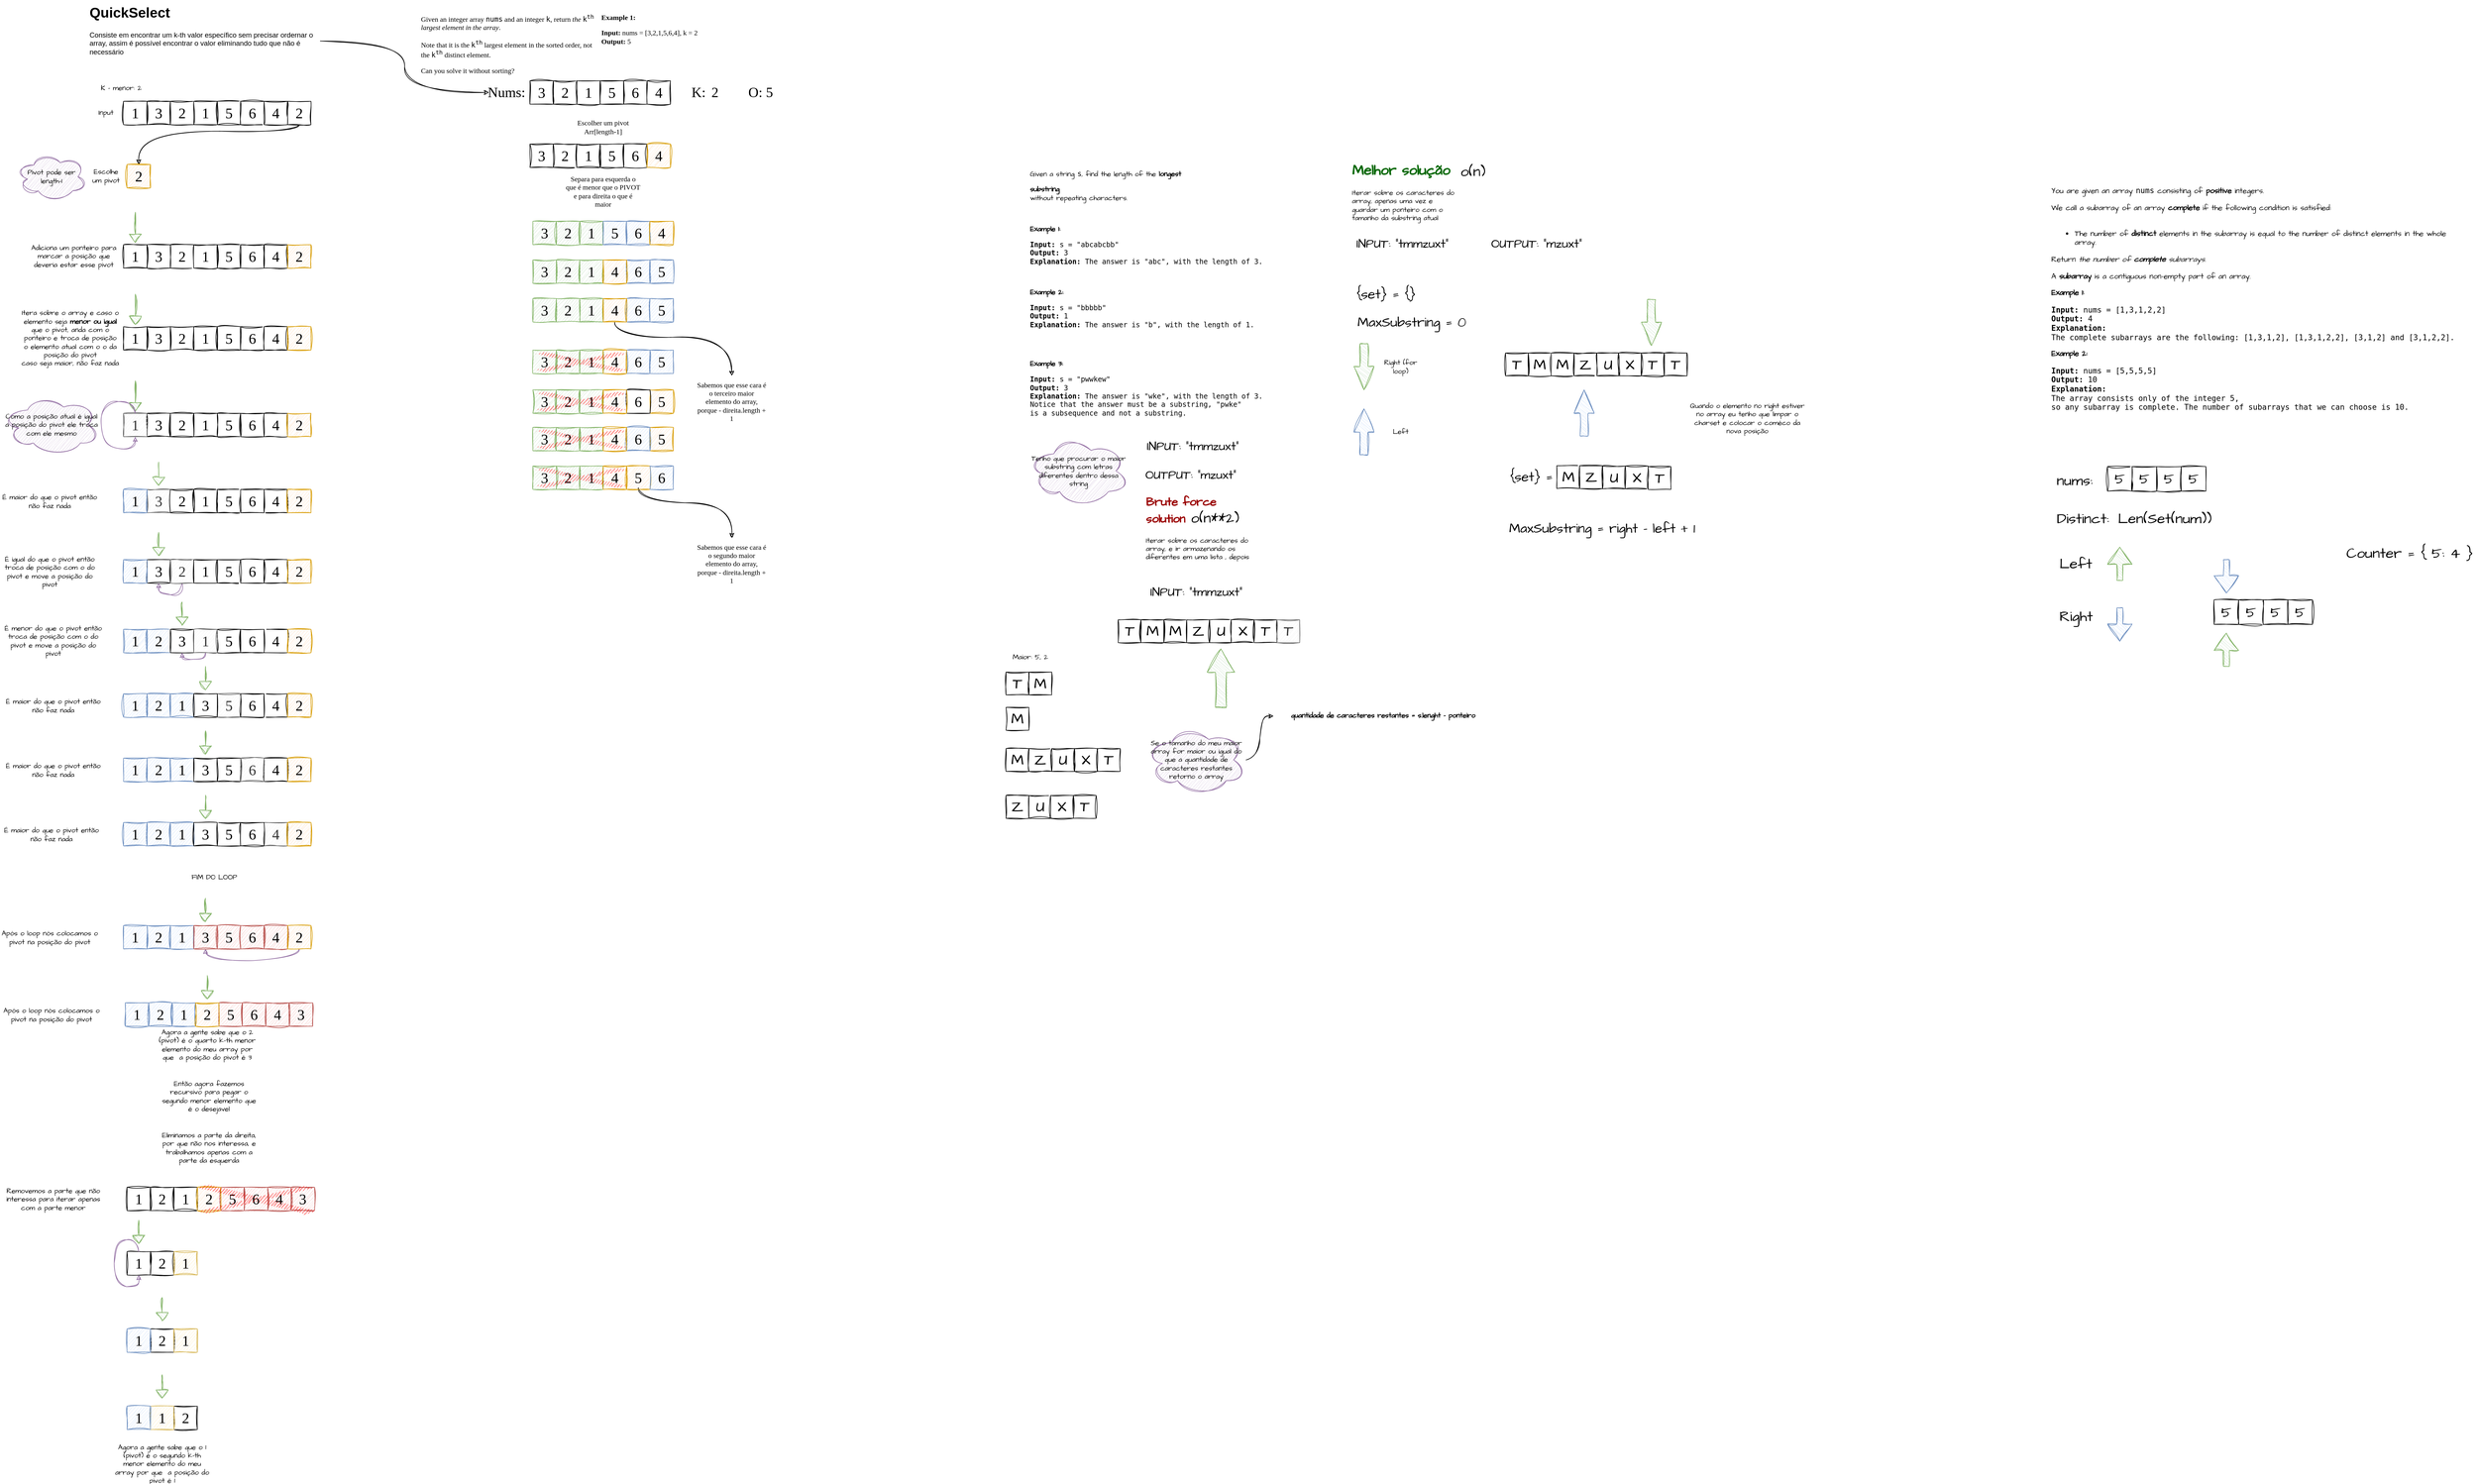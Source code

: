<mxfile version="24.8.4">
  <diagram name="Page-1" id="uMXd9E1nDpLijzHk7OrK">
    <mxGraphModel dx="2797" dy="623" grid="1" gridSize="14" guides="1" tooltips="1" connect="1" arrows="1" fold="1" page="1" pageScale="1" pageWidth="827" pageHeight="1169" math="0" shadow="0">
      <root>
        <mxCell id="0" />
        <mxCell id="1" parent="0" />
        <mxCell id="trHoCsewVYtxNoTblFJ6-8" value="&lt;p&gt;&lt;font data-font-src=&quot;https://fonts.googleapis.com/css?family=Caveat&quot; face=&quot;Caveat&quot;&gt;&lt;strong class=&quot;example&quot;&gt;Example 1:&lt;/strong&gt;&lt;/font&gt;&lt;/p&gt;&lt;pre&gt;&lt;font data-font-src=&quot;https://fonts.googleapis.com/css?family=Caveat&quot; face=&quot;Caveat&quot;&gt;&lt;strong&gt;Input:&lt;/strong&gt; nums = [3,2,1,5,6,4], k = 2&lt;/font&gt;&lt;font face=&quot;b39UOJuHVI4HvWrOIDpN&quot;&gt;&lt;br&gt;&lt;/font&gt;&lt;font data-font-src=&quot;https://fonts.googleapis.com/css?family=Caveat&quot; face=&quot;Caveat&quot;&gt;&lt;strong&gt;Output:&lt;/strong&gt; 5&lt;br&gt;&lt;/font&gt;&lt;/pre&gt;" style="text;whiteSpace=wrap;html=1;sketch=1;curveFitting=1;jiggle=2;" parent="1" vertex="1">
          <mxGeometry x="170" y="836" width="164" height="88" as="geometry" />
        </mxCell>
        <mxCell id="trHoCsewVYtxNoTblFJ6-14" value="3" style="whiteSpace=wrap;html=1;aspect=fixed;fontFamily=Caveat;fontSource=https%3A%2F%2Ffonts.googleapis.com%2Fcss%3Ffamily%3DCaveat;fontSize=25;align=center;rounded=0;sketch=1;curveFitting=1;jiggle=2;" parent="1" vertex="1">
          <mxGeometry x="50" y="970" width="40" height="40" as="geometry" />
        </mxCell>
        <mxCell id="trHoCsewVYtxNoTblFJ6-15" value="2" style="whiteSpace=wrap;html=1;aspect=fixed;fontFamily=Caveat;fontSource=https%3A%2F%2Ffonts.googleapis.com%2Fcss%3Ffamily%3DCaveat;fontSize=25;align=center;rounded=0;sketch=1;curveFitting=1;jiggle=2;" parent="1" vertex="1">
          <mxGeometry x="90" y="970" width="40" height="40" as="geometry" />
        </mxCell>
        <mxCell id="trHoCsewVYtxNoTblFJ6-16" value="1" style="whiteSpace=wrap;html=1;aspect=fixed;fontFamily=Caveat;fontSource=https%3A%2F%2Ffonts.googleapis.com%2Fcss%3Ffamily%3DCaveat;fontSize=25;align=center;rounded=0;sketch=1;curveFitting=1;jiggle=2;" parent="1" vertex="1">
          <mxGeometry x="130" y="970" width="40" height="40" as="geometry" />
        </mxCell>
        <mxCell id="trHoCsewVYtxNoTblFJ6-17" value="5" style="whiteSpace=wrap;html=1;aspect=fixed;fontFamily=Caveat;fontSource=https%3A%2F%2Ffonts.googleapis.com%2Fcss%3Ffamily%3DCaveat;fontSize=25;align=center;rounded=0;sketch=1;curveFitting=1;jiggle=2;" parent="1" vertex="1">
          <mxGeometry x="170" y="970" width="40" height="40" as="geometry" />
        </mxCell>
        <mxCell id="trHoCsewVYtxNoTblFJ6-18" value="6" style="whiteSpace=wrap;html=1;aspect=fixed;fontFamily=Caveat;fontSource=https%3A%2F%2Ffonts.googleapis.com%2Fcss%3Ffamily%3DCaveat;fontSize=25;align=center;rounded=0;sketch=1;curveFitting=1;jiggle=2;" parent="1" vertex="1">
          <mxGeometry x="210" y="970" width="40" height="40" as="geometry" />
        </mxCell>
        <mxCell id="trHoCsewVYtxNoTblFJ6-19" value="4" style="whiteSpace=wrap;html=1;aspect=fixed;fontFamily=Caveat;fontSource=https%3A%2F%2Ffonts.googleapis.com%2Fcss%3Ffamily%3DCaveat;fontSize=25;align=center;rounded=0;sketch=1;curveFitting=1;jiggle=2;" parent="1" vertex="1">
          <mxGeometry x="250" y="970" width="40" height="40" as="geometry" />
        </mxCell>
        <mxCell id="trHoCsewVYtxNoTblFJ6-21" value="&lt;font data-font-src=&quot;https://fonts.googleapis.com/css?family=Caveat&quot; face=&quot;Caveat&quot; style=&quot;font-size: 24px;&quot;&gt;Nums:&lt;/font&gt;" style="text;html=1;align=center;verticalAlign=middle;whiteSpace=wrap;rounded=0;sketch=1;curveFitting=1;jiggle=2;" parent="1" vertex="1">
          <mxGeometry x="-20" y="975" width="60" height="30" as="geometry" />
        </mxCell>
        <mxCell id="trHoCsewVYtxNoTblFJ6-22" value="&lt;font data-font-src=&quot;https://fonts.googleapis.com/css?family=Caveat&quot; face=&quot;Caveat&quot; style=&quot;font-size: 24px;&quot;&gt;K:&lt;/font&gt;" style="text;html=1;align=center;verticalAlign=middle;whiteSpace=wrap;rounded=0;sketch=1;curveFitting=1;jiggle=2;" parent="1" vertex="1">
          <mxGeometry x="308" y="975" width="60" height="30" as="geometry" />
        </mxCell>
        <mxCell id="trHoCsewVYtxNoTblFJ6-23" value="&lt;font data-font-src=&quot;https://fonts.googleapis.com/css?family=Caveat&quot; face=&quot;Caveat&quot; style=&quot;font-size: 24px;&quot;&gt;2&lt;/font&gt;" style="text;html=1;align=center;verticalAlign=middle;whiteSpace=wrap;rounded=0;sketch=1;curveFitting=1;jiggle=2;" parent="1" vertex="1">
          <mxGeometry x="354" y="975" width="24" height="30" as="geometry" />
        </mxCell>
        <mxCell id="trHoCsewVYtxNoTblFJ6-24" value="&lt;p&gt;&lt;font face=&quot;Caveat&quot; data-font-src=&quot;https://fonts.googleapis.com/css?family=Caveat&quot;&gt;Given an integer array &lt;code&gt;nums&lt;/code&gt; and an integer &lt;code&gt;k&lt;/code&gt;, return &lt;em&gt;the&lt;/em&gt; &lt;code&gt;k&lt;sup&gt;th&lt;/sup&gt;&lt;/code&gt; &lt;em&gt;largest element in the array&lt;/em&gt;.&lt;/font&gt;&lt;/p&gt;&lt;p&gt;&lt;font data-font-src=&quot;https://fonts.googleapis.com/css?family=Caveat&quot; face=&quot;Caveat&quot;&gt;Note that it is the &lt;code&gt;k&lt;sup&gt;th&lt;/sup&gt;&lt;/code&gt; largest element in the sorted order, not the &lt;code&gt;k&lt;sup&gt;th&lt;/sup&gt;&lt;/code&gt; distinct element.&lt;/font&gt;&lt;/p&gt;&lt;p&gt;&lt;font data-font-src=&quot;https://fonts.googleapis.com/css?family=Caveat&quot; face=&quot;Caveat&quot;&gt;Can you solve it without sorting?&lt;/font&gt;&lt;/p&gt;" style="text;whiteSpace=wrap;html=1;sketch=1;curveFitting=1;jiggle=2;" parent="1" vertex="1">
          <mxGeometry x="-138" y="836" width="308" height="132" as="geometry" />
        </mxCell>
        <mxCell id="trHoCsewVYtxNoTblFJ6-25" value="&lt;font data-font-src=&quot;https://fonts.googleapis.com/css?family=Caveat&quot; face=&quot;Caveat&quot; style=&quot;font-size: 24px;&quot;&gt;O: 5&lt;br&gt;&lt;/font&gt;" style="text;html=1;align=center;verticalAlign=middle;whiteSpace=wrap;rounded=0;sketch=1;curveFitting=1;jiggle=2;" parent="1" vertex="1">
          <mxGeometry x="414" y="975" width="60" height="30" as="geometry" />
        </mxCell>
        <mxCell id="trHoCsewVYtxNoTblFJ6-28" style="edgeStyle=orthogonalEdgeStyle;rounded=0;orthogonalLoop=1;jettySize=auto;html=1;entryX=0;entryY=0.5;entryDx=0;entryDy=0;curved=1;sketch=1;curveFitting=1;jiggle=2;" parent="1" source="trHoCsewVYtxNoTblFJ6-27" target="trHoCsewVYtxNoTblFJ6-21" edge="1">
          <mxGeometry relative="1" as="geometry" />
        </mxCell>
        <mxCell id="trHoCsewVYtxNoTblFJ6-27" value="&lt;h1 style=&quot;margin-top: 0px;&quot;&gt;QuickSelect&lt;br&gt;&lt;/h1&gt;&lt;p&gt;Consiste em encontrar um k-th valor específico sem precisar ordernar o array, assim é possível encontrar o valor eliminando tudo que não é necessário&lt;br&gt;&lt;/p&gt;" style="text;html=1;whiteSpace=wrap;overflow=hidden;rounded=0;sketch=1;curveFitting=1;jiggle=2;" parent="1" vertex="1">
          <mxGeometry x="-704" y="832.5" width="396" height="139" as="geometry" />
        </mxCell>
        <mxCell id="trHoCsewVYtxNoTblFJ6-29" value="3" style="whiteSpace=wrap;html=1;aspect=fixed;fontFamily=Caveat;fontSource=https%3A%2F%2Ffonts.googleapis.com%2Fcss%3Ffamily%3DCaveat;fontSize=25;align=center;rounded=0;sketch=1;curveFitting=1;jiggle=2;" parent="1" vertex="1">
          <mxGeometry x="50" y="1078" width="40" height="40" as="geometry" />
        </mxCell>
        <mxCell id="trHoCsewVYtxNoTblFJ6-30" value="2" style="whiteSpace=wrap;html=1;aspect=fixed;fontFamily=Caveat;fontSource=https%3A%2F%2Ffonts.googleapis.com%2Fcss%3Ffamily%3DCaveat;fontSize=25;align=center;rounded=0;sketch=1;curveFitting=1;jiggle=2;" parent="1" vertex="1">
          <mxGeometry x="90" y="1078" width="40" height="40" as="geometry" />
        </mxCell>
        <mxCell id="trHoCsewVYtxNoTblFJ6-31" value="1" style="whiteSpace=wrap;html=1;aspect=fixed;fontFamily=Caveat;fontSource=https%3A%2F%2Ffonts.googleapis.com%2Fcss%3Ffamily%3DCaveat;fontSize=25;align=center;rounded=0;sketch=1;curveFitting=1;jiggle=2;" parent="1" vertex="1">
          <mxGeometry x="130" y="1078" width="40" height="40" as="geometry" />
        </mxCell>
        <mxCell id="trHoCsewVYtxNoTblFJ6-32" value="5" style="whiteSpace=wrap;html=1;aspect=fixed;fontFamily=Caveat;fontSource=https%3A%2F%2Ffonts.googleapis.com%2Fcss%3Ffamily%3DCaveat;fontSize=25;align=center;rounded=0;sketch=1;curveFitting=1;jiggle=2;" parent="1" vertex="1">
          <mxGeometry x="170" y="1078" width="40" height="40" as="geometry" />
        </mxCell>
        <mxCell id="trHoCsewVYtxNoTblFJ6-33" value="6" style="whiteSpace=wrap;html=1;aspect=fixed;fontFamily=Caveat;fontSource=https%3A%2F%2Ffonts.googleapis.com%2Fcss%3Ffamily%3DCaveat;fontSize=25;align=center;rounded=0;sketch=1;curveFitting=1;jiggle=2;" parent="1" vertex="1">
          <mxGeometry x="210" y="1078" width="40" height="40" as="geometry" />
        </mxCell>
        <mxCell id="trHoCsewVYtxNoTblFJ6-34" value="4" style="whiteSpace=wrap;html=1;aspect=fixed;fontFamily=Caveat;fontSource=https%3A%2F%2Ffonts.googleapis.com%2Fcss%3Ffamily%3DCaveat;fontSize=25;align=center;rounded=0;fillColor=#ffe6cc;strokeColor=#d79b00;sketch=1;curveFitting=1;jiggle=2;" parent="1" vertex="1">
          <mxGeometry x="250" y="1078" width="40" height="40" as="geometry" />
        </mxCell>
        <mxCell id="trHoCsewVYtxNoTblFJ6-38" value="&lt;font data-font-src=&quot;https://fonts.googleapis.com/css?family=Caveat&quot; face=&quot;Caveat&quot;&gt;Separa para esquerda o que é menor que o PIVOT e para direita o que é maior&lt;/font&gt;" style="text;html=1;align=center;verticalAlign=middle;whiteSpace=wrap;rounded=0;sketch=1;curveFitting=1;jiggle=2;" parent="1" vertex="1">
          <mxGeometry x="110" y="1144" width="130" height="30" as="geometry" />
        </mxCell>
        <mxCell id="trHoCsewVYtxNoTblFJ6-40" value="3" style="whiteSpace=wrap;html=1;aspect=fixed;fontFamily=Caveat;fontSource=https%3A%2F%2Ffonts.googleapis.com%2Fcss%3Ffamily%3DCaveat;fontSize=25;align=center;rounded=0;fillColor=#d5e8d4;strokeColor=#82b366;sketch=1;curveFitting=1;jiggle=2;" parent="1" vertex="1">
          <mxGeometry x="55" y="1210" width="40" height="40" as="geometry" />
        </mxCell>
        <mxCell id="trHoCsewVYtxNoTblFJ6-41" value="2" style="whiteSpace=wrap;html=1;aspect=fixed;fontFamily=Caveat;fontSource=https%3A%2F%2Ffonts.googleapis.com%2Fcss%3Ffamily%3DCaveat;fontSize=25;align=center;rounded=0;fillColor=#d5e8d4;strokeColor=#82b366;sketch=1;curveFitting=1;jiggle=2;" parent="1" vertex="1">
          <mxGeometry x="95" y="1210" width="40" height="40" as="geometry" />
        </mxCell>
        <mxCell id="trHoCsewVYtxNoTblFJ6-42" value="1" style="whiteSpace=wrap;html=1;aspect=fixed;fontFamily=Caveat;fontSource=https%3A%2F%2Ffonts.googleapis.com%2Fcss%3Ffamily%3DCaveat;fontSize=25;align=center;rounded=0;fillColor=#d5e8d4;strokeColor=#82b366;sketch=1;curveFitting=1;jiggle=2;" parent="1" vertex="1">
          <mxGeometry x="135" y="1210" width="40" height="40" as="geometry" />
        </mxCell>
        <mxCell id="trHoCsewVYtxNoTblFJ6-43" value="5" style="whiteSpace=wrap;html=1;aspect=fixed;fontFamily=Caveat;fontSource=https%3A%2F%2Ffonts.googleapis.com%2Fcss%3Ffamily%3DCaveat;fontSize=25;align=center;rounded=0;fillColor=#dae8fc;strokeColor=#6c8ebf;sketch=1;curveFitting=1;jiggle=2;" parent="1" vertex="1">
          <mxGeometry x="175" y="1210" width="40" height="40" as="geometry" />
        </mxCell>
        <mxCell id="trHoCsewVYtxNoTblFJ6-44" value="6" style="whiteSpace=wrap;html=1;aspect=fixed;fontFamily=Caveat;fontSource=https%3A%2F%2Ffonts.googleapis.com%2Fcss%3Ffamily%3DCaveat;fontSize=25;align=center;rounded=0;fillColor=#dae8fc;strokeColor=#6c8ebf;sketch=1;curveFitting=1;jiggle=2;" parent="1" vertex="1">
          <mxGeometry x="215" y="1210" width="40" height="40" as="geometry" />
        </mxCell>
        <mxCell id="trHoCsewVYtxNoTblFJ6-45" value="4" style="whiteSpace=wrap;html=1;aspect=fixed;fontFamily=Caveat;fontSource=https%3A%2F%2Ffonts.googleapis.com%2Fcss%3Ffamily%3DCaveat;fontSize=25;align=center;rounded=0;fillColor=#ffe6cc;strokeColor=#d79b00;sketch=1;curveFitting=1;jiggle=2;" parent="1" vertex="1">
          <mxGeometry x="255" y="1210" width="40" height="40" as="geometry" />
        </mxCell>
        <mxCell id="trHoCsewVYtxNoTblFJ6-46" value="&lt;div&gt;&lt;font data-font-src=&quot;https://fonts.googleapis.com/css?family=Caveat&quot; face=&quot;Caveat&quot;&gt;Escolher um pivot&lt;/font&gt;&lt;/div&gt;&lt;div&gt;&lt;font data-font-src=&quot;https://fonts.googleapis.com/css?family=Caveat&quot; face=&quot;Caveat&quot;&gt;Arr[length-1]&lt;br&gt;&lt;/font&gt;&lt;/div&gt;" style="text;html=1;align=center;verticalAlign=middle;whiteSpace=wrap;rounded=0;sketch=1;curveFitting=1;jiggle=2;" parent="1" vertex="1">
          <mxGeometry x="110" y="1034" width="130" height="30" as="geometry" />
        </mxCell>
        <mxCell id="trHoCsewVYtxNoTblFJ6-47" value="3" style="whiteSpace=wrap;html=1;aspect=fixed;fontFamily=Caveat;fontSource=https%3A%2F%2Ffonts.googleapis.com%2Fcss%3Ffamily%3DCaveat;fontSize=25;align=center;rounded=0;fillColor=#d5e8d4;strokeColor=#82b366;sketch=1;curveFitting=1;jiggle=2;" parent="1" vertex="1">
          <mxGeometry x="55" y="1276" width="40" height="40" as="geometry" />
        </mxCell>
        <mxCell id="trHoCsewVYtxNoTblFJ6-48" value="2" style="whiteSpace=wrap;html=1;aspect=fixed;fontFamily=Caveat;fontSource=https%3A%2F%2Ffonts.googleapis.com%2Fcss%3Ffamily%3DCaveat;fontSize=25;align=center;rounded=0;fillColor=#d5e8d4;strokeColor=#82b366;sketch=1;curveFitting=1;jiggle=2;" parent="1" vertex="1">
          <mxGeometry x="95" y="1276" width="40" height="40" as="geometry" />
        </mxCell>
        <mxCell id="trHoCsewVYtxNoTblFJ6-49" value="1" style="whiteSpace=wrap;html=1;aspect=fixed;fontFamily=Caveat;fontSource=https%3A%2F%2Ffonts.googleapis.com%2Fcss%3Ffamily%3DCaveat;fontSize=25;align=center;rounded=0;fillColor=#d5e8d4;strokeColor=#82b366;sketch=1;curveFitting=1;jiggle=2;" parent="1" vertex="1">
          <mxGeometry x="135" y="1276" width="40" height="40" as="geometry" />
        </mxCell>
        <mxCell id="trHoCsewVYtxNoTblFJ6-50" value="5" style="whiteSpace=wrap;html=1;aspect=fixed;fontFamily=Caveat;fontSource=https%3A%2F%2Ffonts.googleapis.com%2Fcss%3Ffamily%3DCaveat;fontSize=25;align=center;rounded=0;fillColor=#dae8fc;strokeColor=#6c8ebf;sketch=1;curveFitting=1;jiggle=2;" parent="1" vertex="1">
          <mxGeometry x="255" y="1276" width="40" height="40" as="geometry" />
        </mxCell>
        <mxCell id="trHoCsewVYtxNoTblFJ6-51" value="6" style="whiteSpace=wrap;html=1;aspect=fixed;fontFamily=Caveat;fontSource=https%3A%2F%2Ffonts.googleapis.com%2Fcss%3Ffamily%3DCaveat;fontSize=25;align=center;rounded=0;fillColor=#dae8fc;strokeColor=#6c8ebf;sketch=1;curveFitting=1;jiggle=2;" parent="1" vertex="1">
          <mxGeometry x="215" y="1276" width="40" height="40" as="geometry" />
        </mxCell>
        <mxCell id="trHoCsewVYtxNoTblFJ6-52" value="4" style="whiteSpace=wrap;html=1;aspect=fixed;fontFamily=Caveat;fontSource=https%3A%2F%2Ffonts.googleapis.com%2Fcss%3Ffamily%3DCaveat;fontSize=25;align=center;rounded=0;fillColor=#ffe6cc;strokeColor=#d79b00;sketch=1;curveFitting=1;jiggle=2;" parent="1" vertex="1">
          <mxGeometry x="175" y="1276" width="40" height="40" as="geometry" />
        </mxCell>
        <mxCell id="trHoCsewVYtxNoTblFJ6-60" value="3" style="whiteSpace=wrap;html=1;aspect=fixed;fontFamily=Caveat;fontSource=https%3A%2F%2Ffonts.googleapis.com%2Fcss%3Ffamily%3DCaveat;fontSize=25;align=center;rounded=0;fillColor=#d5e8d4;strokeColor=#82b366;sketch=1;curveFitting=1;jiggle=2;" parent="1" vertex="1">
          <mxGeometry x="55" y="1342" width="40" height="40" as="geometry" />
        </mxCell>
        <mxCell id="trHoCsewVYtxNoTblFJ6-61" value="2" style="whiteSpace=wrap;html=1;aspect=fixed;fontFamily=Caveat;fontSource=https%3A%2F%2Ffonts.googleapis.com%2Fcss%3Ffamily%3DCaveat;fontSize=25;align=center;rounded=0;fillColor=#d5e8d4;strokeColor=#82b366;sketch=1;curveFitting=1;jiggle=2;" parent="1" vertex="1">
          <mxGeometry x="95" y="1342" width="40" height="40" as="geometry" />
        </mxCell>
        <mxCell id="trHoCsewVYtxNoTblFJ6-62" value="1" style="whiteSpace=wrap;html=1;aspect=fixed;fontFamily=Caveat;fontSource=https%3A%2F%2Ffonts.googleapis.com%2Fcss%3Ffamily%3DCaveat;fontSize=25;align=center;rounded=0;fillColor=#d5e8d4;strokeColor=#82b366;sketch=1;curveFitting=1;jiggle=2;" parent="1" vertex="1">
          <mxGeometry x="135" y="1342" width="40" height="40" as="geometry" />
        </mxCell>
        <mxCell id="trHoCsewVYtxNoTblFJ6-63" value="5" style="whiteSpace=wrap;html=1;aspect=fixed;fontFamily=Caveat;fontSource=https%3A%2F%2Ffonts.googleapis.com%2Fcss%3Ffamily%3DCaveat;fontSize=25;align=center;rounded=0;fillColor=#dae8fc;strokeColor=#6c8ebf;sketch=1;curveFitting=1;jiggle=2;" parent="1" vertex="1">
          <mxGeometry x="255" y="1342" width="40" height="40" as="geometry" />
        </mxCell>
        <mxCell id="trHoCsewVYtxNoTblFJ6-64" value="6" style="whiteSpace=wrap;html=1;aspect=fixed;fontFamily=Caveat;fontSource=https%3A%2F%2Ffonts.googleapis.com%2Fcss%3Ffamily%3DCaveat;fontSize=25;align=center;rounded=0;fillColor=#dae8fc;strokeColor=#6c8ebf;sketch=1;curveFitting=1;jiggle=2;" parent="1" vertex="1">
          <mxGeometry x="215" y="1342" width="40" height="40" as="geometry" />
        </mxCell>
        <mxCell id="trHoCsewVYtxNoTblFJ6-68" style="edgeStyle=orthogonalEdgeStyle;curved=1;rounded=0;orthogonalLoop=1;jettySize=auto;html=1;entryX=0.5;entryY=0;entryDx=0;entryDy=0;sketch=1;curveFitting=1;jiggle=2;" parent="1" source="trHoCsewVYtxNoTblFJ6-65" target="trHoCsewVYtxNoTblFJ6-67" edge="1">
          <mxGeometry relative="1" as="geometry">
            <Array as="points">
              <mxPoint x="195" y="1408" />
              <mxPoint x="395" y="1408" />
            </Array>
          </mxGeometry>
        </mxCell>
        <mxCell id="trHoCsewVYtxNoTblFJ6-65" value="4" style="whiteSpace=wrap;html=1;aspect=fixed;fontFamily=Caveat;fontSource=https%3A%2F%2Ffonts.googleapis.com%2Fcss%3Ffamily%3DCaveat;fontSize=25;align=center;rounded=0;fillColor=#ffe6cc;strokeColor=#d79b00;sketch=1;curveFitting=1;jiggle=2;" parent="1" vertex="1">
          <mxGeometry x="175" y="1342" width="40" height="40" as="geometry" />
        </mxCell>
        <mxCell id="trHoCsewVYtxNoTblFJ6-67" value="&lt;font data-font-src=&quot;https://fonts.googleapis.com/css?family=Caveat&quot; face=&quot;Caveat&quot;&gt;Sabemos que esse cara é o terceiro maior elemento do array, porque - direita.length + 1&lt;/font&gt;" style="text;html=1;align=center;verticalAlign=middle;whiteSpace=wrap;rounded=0;sketch=1;curveFitting=1;jiggle=2;" parent="1" vertex="1">
          <mxGeometry x="334" y="1474" width="121" height="88" as="geometry" />
        </mxCell>
        <mxCell id="trHoCsewVYtxNoTblFJ6-69" value="3" style="whiteSpace=wrap;html=1;aspect=fixed;fontFamily=Caveat;fontSource=https%3A%2F%2Ffonts.googleapis.com%2Fcss%3Ffamily%3DCaveat;fontSize=25;align=center;rounded=0;fillColor=#d5e8d4;strokeColor=#82b366;sketch=1;curveFitting=1;jiggle=2;" parent="1" vertex="1">
          <mxGeometry x="55" y="1430" width="40" height="40" as="geometry" />
        </mxCell>
        <mxCell id="trHoCsewVYtxNoTblFJ6-70" value="2" style="whiteSpace=wrap;html=1;aspect=fixed;fontFamily=Caveat;fontSource=https%3A%2F%2Ffonts.googleapis.com%2Fcss%3Ffamily%3DCaveat;fontSize=25;align=center;rounded=0;fillColor=#d5e8d4;strokeColor=#82b366;sketch=1;curveFitting=1;jiggle=2;" parent="1" vertex="1">
          <mxGeometry x="95" y="1430" width="40" height="40" as="geometry" />
        </mxCell>
        <mxCell id="trHoCsewVYtxNoTblFJ6-71" value="1" style="whiteSpace=wrap;html=1;aspect=fixed;fontFamily=Caveat;fontSource=https%3A%2F%2Ffonts.googleapis.com%2Fcss%3Ffamily%3DCaveat;fontSize=25;align=center;rounded=0;fillColor=#d5e8d4;strokeColor=#82b366;sketch=1;curveFitting=1;jiggle=2;" parent="1" vertex="1">
          <mxGeometry x="135" y="1430" width="40" height="40" as="geometry" />
        </mxCell>
        <mxCell id="trHoCsewVYtxNoTblFJ6-72" value="5" style="whiteSpace=wrap;html=1;aspect=fixed;fontFamily=Caveat;fontSource=https%3A%2F%2Ffonts.googleapis.com%2Fcss%3Ffamily%3DCaveat;fontSize=25;align=center;rounded=0;fillColor=#dae8fc;strokeColor=#6c8ebf;sketch=1;curveFitting=1;jiggle=2;" parent="1" vertex="1">
          <mxGeometry x="255" y="1430" width="40" height="40" as="geometry" />
        </mxCell>
        <mxCell id="trHoCsewVYtxNoTblFJ6-73" value="6" style="whiteSpace=wrap;html=1;aspect=fixed;fontFamily=Caveat;fontSource=https%3A%2F%2Ffonts.googleapis.com%2Fcss%3Ffamily%3DCaveat;fontSize=25;align=center;rounded=0;fillColor=#dae8fc;strokeColor=#6c8ebf;sketch=1;curveFitting=1;jiggle=2;" parent="1" vertex="1">
          <mxGeometry x="215" y="1430" width="40" height="40" as="geometry" />
        </mxCell>
        <mxCell id="trHoCsewVYtxNoTblFJ6-74" value="4" style="whiteSpace=wrap;html=1;aspect=fixed;fontFamily=Caveat;fontSource=https%3A%2F%2Ffonts.googleapis.com%2Fcss%3Ffamily%3DCaveat;fontSize=25;align=center;rounded=0;fillColor=#ffe6cc;strokeColor=#d79b00;sketch=1;curveFitting=1;jiggle=2;" parent="1" vertex="1">
          <mxGeometry x="175" y="1430" width="40" height="40" as="geometry" />
        </mxCell>
        <mxCell id="trHoCsewVYtxNoTblFJ6-75" value="" style="shape=mxgraph.mockup.markup.redX;fillColor=#ff0000;html=1;shadow=0;whiteSpace=wrap;strokeColor=none;sketch=1;curveFitting=1;jiggle=2;" parent="1" vertex="1">
          <mxGeometry x="61" y="1433" width="154" height="34" as="geometry" />
        </mxCell>
        <mxCell id="trHoCsewVYtxNoTblFJ6-76" value="3" style="whiteSpace=wrap;html=1;aspect=fixed;fontFamily=Caveat;fontSource=https%3A%2F%2Ffonts.googleapis.com%2Fcss%3Ffamily%3DCaveat;fontSize=25;align=center;rounded=0;fillColor=#d5e8d4;strokeColor=#82b366;sketch=1;curveFitting=1;jiggle=2;" parent="1" vertex="1">
          <mxGeometry x="55" y="1498" width="40" height="40" as="geometry" />
        </mxCell>
        <mxCell id="trHoCsewVYtxNoTblFJ6-77" value="2" style="whiteSpace=wrap;html=1;aspect=fixed;fontFamily=Caveat;fontSource=https%3A%2F%2Ffonts.googleapis.com%2Fcss%3Ffamily%3DCaveat;fontSize=25;align=center;rounded=0;fillColor=#d5e8d4;strokeColor=#82b366;sketch=1;curveFitting=1;jiggle=2;" parent="1" vertex="1">
          <mxGeometry x="95" y="1498" width="40" height="40" as="geometry" />
        </mxCell>
        <mxCell id="trHoCsewVYtxNoTblFJ6-78" value="1" style="whiteSpace=wrap;html=1;aspect=fixed;fontFamily=Caveat;fontSource=https%3A%2F%2Ffonts.googleapis.com%2Fcss%3Ffamily%3DCaveat;fontSize=25;align=center;rounded=0;fillColor=#d5e8d4;strokeColor=#82b366;sketch=1;curveFitting=1;jiggle=2;" parent="1" vertex="1">
          <mxGeometry x="135" y="1498" width="40" height="40" as="geometry" />
        </mxCell>
        <mxCell id="trHoCsewVYtxNoTblFJ6-79" value="5" style="whiteSpace=wrap;html=1;aspect=fixed;fontFamily=Caveat;fontSource=https%3A%2F%2Ffonts.googleapis.com%2Fcss%3Ffamily%3DCaveat;fontSize=25;align=center;rounded=0;fillColor=#ffe6cc;strokeColor=#d79b00;sketch=1;curveFitting=1;jiggle=2;" parent="1" vertex="1">
          <mxGeometry x="255" y="1498" width="40" height="40" as="geometry" />
        </mxCell>
        <mxCell id="trHoCsewVYtxNoTblFJ6-80" value="6" style="whiteSpace=wrap;html=1;aspect=fixed;fontFamily=Caveat;fontSource=https%3A%2F%2Ffonts.googleapis.com%2Fcss%3Ffamily%3DCaveat;fontSize=25;align=center;rounded=0;sketch=1;curveFitting=1;jiggle=2;" parent="1" vertex="1">
          <mxGeometry x="215" y="1498" width="40" height="40" as="geometry" />
        </mxCell>
        <mxCell id="trHoCsewVYtxNoTblFJ6-81" value="4" style="whiteSpace=wrap;html=1;aspect=fixed;fontFamily=Caveat;fontSource=https%3A%2F%2Ffonts.googleapis.com%2Fcss%3Ffamily%3DCaveat;fontSize=25;align=center;rounded=0;fillColor=#ffe6cc;strokeColor=#d79b00;sketch=1;curveFitting=1;jiggle=2;" parent="1" vertex="1">
          <mxGeometry x="175" y="1498" width="40" height="40" as="geometry" />
        </mxCell>
        <mxCell id="trHoCsewVYtxNoTblFJ6-82" value="" style="shape=mxgraph.mockup.markup.redX;fillColor=#ff0000;html=1;shadow=0;whiteSpace=wrap;strokeColor=none;sketch=1;curveFitting=1;jiggle=2;" parent="1" vertex="1">
          <mxGeometry x="61" y="1501" width="154" height="34" as="geometry" />
        </mxCell>
        <mxCell id="trHoCsewVYtxNoTblFJ6-83" value="3" style="whiteSpace=wrap;html=1;aspect=fixed;fontFamily=Caveat;fontSource=https%3A%2F%2Ffonts.googleapis.com%2Fcss%3Ffamily%3DCaveat;fontSize=25;align=center;rounded=0;fillColor=#d5e8d4;strokeColor=#82b366;sketch=1;curveFitting=1;jiggle=2;" parent="1" vertex="1">
          <mxGeometry x="55" y="1562" width="40" height="40" as="geometry" />
        </mxCell>
        <mxCell id="trHoCsewVYtxNoTblFJ6-84" value="2" style="whiteSpace=wrap;html=1;aspect=fixed;fontFamily=Caveat;fontSource=https%3A%2F%2Ffonts.googleapis.com%2Fcss%3Ffamily%3DCaveat;fontSize=25;align=center;rounded=0;fillColor=#d5e8d4;strokeColor=#82b366;sketch=1;curveFitting=1;jiggle=2;" parent="1" vertex="1">
          <mxGeometry x="95" y="1562" width="40" height="40" as="geometry" />
        </mxCell>
        <mxCell id="trHoCsewVYtxNoTblFJ6-85" value="1" style="whiteSpace=wrap;html=1;aspect=fixed;fontFamily=Caveat;fontSource=https%3A%2F%2Ffonts.googleapis.com%2Fcss%3Ffamily%3DCaveat;fontSize=25;align=center;rounded=0;fillColor=#d5e8d4;strokeColor=#82b366;sketch=1;curveFitting=1;jiggle=2;" parent="1" vertex="1">
          <mxGeometry x="135" y="1562" width="40" height="40" as="geometry" />
        </mxCell>
        <mxCell id="trHoCsewVYtxNoTblFJ6-86" value="5" style="whiteSpace=wrap;html=1;aspect=fixed;fontFamily=Caveat;fontSource=https%3A%2F%2Ffonts.googleapis.com%2Fcss%3Ffamily%3DCaveat;fontSize=25;align=center;rounded=0;fillColor=#ffe6cc;strokeColor=#d79b00;sketch=1;curveFitting=1;jiggle=2;" parent="1" vertex="1">
          <mxGeometry x="255" y="1562" width="40" height="40" as="geometry" />
        </mxCell>
        <mxCell id="trHoCsewVYtxNoTblFJ6-87" value="6" style="whiteSpace=wrap;html=1;aspect=fixed;fontFamily=Caveat;fontSource=https%3A%2F%2Ffonts.googleapis.com%2Fcss%3Ffamily%3DCaveat;fontSize=25;align=center;rounded=0;fillColor=#dae8fc;strokeColor=#6c8ebf;sketch=1;curveFitting=1;jiggle=2;" parent="1" vertex="1">
          <mxGeometry x="215" y="1562" width="40" height="40" as="geometry" />
        </mxCell>
        <mxCell id="trHoCsewVYtxNoTblFJ6-88" value="4" style="whiteSpace=wrap;html=1;aspect=fixed;fontFamily=Caveat;fontSource=https%3A%2F%2Ffonts.googleapis.com%2Fcss%3Ffamily%3DCaveat;fontSize=25;align=center;rounded=0;fillColor=#ffe6cc;strokeColor=#d79b00;sketch=1;curveFitting=1;jiggle=2;" parent="1" vertex="1">
          <mxGeometry x="175" y="1562" width="40" height="40" as="geometry" />
        </mxCell>
        <mxCell id="trHoCsewVYtxNoTblFJ6-89" value="" style="shape=mxgraph.mockup.markup.redX;fillColor=#ff0000;html=1;shadow=0;whiteSpace=wrap;strokeColor=none;sketch=1;curveFitting=1;jiggle=2;" parent="1" vertex="1">
          <mxGeometry x="61" y="1565" width="154" height="34" as="geometry" />
        </mxCell>
        <mxCell id="trHoCsewVYtxNoTblFJ6-90" value="3" style="whiteSpace=wrap;html=1;aspect=fixed;fontFamily=Caveat;fontSource=https%3A%2F%2Ffonts.googleapis.com%2Fcss%3Ffamily%3DCaveat;fontSize=25;align=center;rounded=0;fillColor=#d5e8d4;strokeColor=#82b366;sketch=1;curveFitting=1;jiggle=2;" parent="1" vertex="1">
          <mxGeometry x="55" y="1628" width="40" height="40" as="geometry" />
        </mxCell>
        <mxCell id="trHoCsewVYtxNoTblFJ6-91" value="2" style="whiteSpace=wrap;html=1;aspect=fixed;fontFamily=Caveat;fontSource=https%3A%2F%2Ffonts.googleapis.com%2Fcss%3Ffamily%3DCaveat;fontSize=25;align=center;rounded=0;fillColor=#d5e8d4;strokeColor=#82b366;sketch=1;curveFitting=1;jiggle=2;" parent="1" vertex="1">
          <mxGeometry x="95" y="1628" width="40" height="40" as="geometry" />
        </mxCell>
        <mxCell id="trHoCsewVYtxNoTblFJ6-92" value="1" style="whiteSpace=wrap;html=1;aspect=fixed;fontFamily=Caveat;fontSource=https%3A%2F%2Ffonts.googleapis.com%2Fcss%3Ffamily%3DCaveat;fontSize=25;align=center;rounded=0;fillColor=#d5e8d4;strokeColor=#82b366;sketch=1;curveFitting=1;jiggle=2;" parent="1" vertex="1">
          <mxGeometry x="135" y="1628" width="40" height="40" as="geometry" />
        </mxCell>
        <mxCell id="trHoCsewVYtxNoTblFJ6-98" style="edgeStyle=orthogonalEdgeStyle;curved=1;rounded=0;orthogonalLoop=1;jettySize=auto;html=1;sketch=1;curveFitting=1;jiggle=2;" parent="1" target="trHoCsewVYtxNoTblFJ6-97" edge="1">
          <mxGeometry relative="1" as="geometry">
            <mxPoint x="235" y="1665.0" as="sourcePoint" />
            <Array as="points">
              <mxPoint x="235" y="1691" />
              <mxPoint x="395" y="1691" />
            </Array>
          </mxGeometry>
        </mxCell>
        <mxCell id="trHoCsewVYtxNoTblFJ6-93" value="5" style="whiteSpace=wrap;html=1;aspect=fixed;fontFamily=Caveat;fontSource=https%3A%2F%2Ffonts.googleapis.com%2Fcss%3Ffamily%3DCaveat;fontSize=25;align=center;rounded=0;fillColor=#ffe6cc;strokeColor=#d79b00;sketch=1;curveFitting=1;jiggle=2;" parent="1" vertex="1">
          <mxGeometry x="215" y="1628" width="40" height="40" as="geometry" />
        </mxCell>
        <mxCell id="trHoCsewVYtxNoTblFJ6-94" value="6" style="whiteSpace=wrap;html=1;aspect=fixed;fontFamily=Caveat;fontSource=https%3A%2F%2Ffonts.googleapis.com%2Fcss%3Ffamily%3DCaveat;fontSize=25;align=center;rounded=0;fillColor=#dae8fc;strokeColor=#6c8ebf;sketch=1;curveFitting=1;jiggle=2;" parent="1" vertex="1">
          <mxGeometry x="255" y="1628" width="40" height="40" as="geometry" />
        </mxCell>
        <mxCell id="trHoCsewVYtxNoTblFJ6-95" value="4" style="whiteSpace=wrap;html=1;aspect=fixed;fontFamily=Caveat;fontSource=https%3A%2F%2Ffonts.googleapis.com%2Fcss%3Ffamily%3DCaveat;fontSize=25;align=center;rounded=0;fillColor=#ffe6cc;strokeColor=#d79b00;sketch=1;curveFitting=1;jiggle=2;" parent="1" vertex="1">
          <mxGeometry x="175" y="1628" width="40" height="40" as="geometry" />
        </mxCell>
        <mxCell id="trHoCsewVYtxNoTblFJ6-96" value="" style="shape=mxgraph.mockup.markup.redX;fillColor=#ff0000;html=1;shadow=0;whiteSpace=wrap;strokeColor=none;sketch=1;curveFitting=1;jiggle=2;" parent="1" vertex="1">
          <mxGeometry x="61" y="1631" width="154" height="34" as="geometry" />
        </mxCell>
        <mxCell id="trHoCsewVYtxNoTblFJ6-97" value="&lt;font data-font-src=&quot;https://fonts.googleapis.com/css?family=Caveat&quot; face=&quot;Caveat&quot;&gt;Sabemos que esse cara é o segundo maior elemento do array, porque - direita.length + 1&lt;/font&gt;" style="text;html=1;align=center;verticalAlign=middle;whiteSpace=wrap;rounded=0;sketch=1;curveFitting=1;jiggle=2;" parent="1" vertex="1">
          <mxGeometry x="334" y="1751" width="121" height="88" as="geometry" />
        </mxCell>
        <mxCell id="4iRkwBfFF-iq0vODcE54-1" value="3" style="whiteSpace=wrap;html=1;aspect=fixed;fontFamily=Caveat;fontSource=https%3A%2F%2Ffonts.googleapis.com%2Fcss%3Ffamily%3DCaveat;fontSize=25;align=center;rounded=0;sketch=1;curveFitting=1;jiggle=2;" vertex="1" parent="1">
          <mxGeometry x="-604" y="1005" width="40" height="40" as="geometry" />
        </mxCell>
        <mxCell id="4iRkwBfFF-iq0vODcE54-2" value="2" style="whiteSpace=wrap;html=1;aspect=fixed;fontFamily=Caveat;fontSource=https%3A%2F%2Ffonts.googleapis.com%2Fcss%3Ffamily%3DCaveat;fontSize=25;align=center;rounded=0;sketch=1;curveFitting=1;jiggle=2;" vertex="1" parent="1">
          <mxGeometry x="-564" y="1005" width="40" height="40" as="geometry" />
        </mxCell>
        <mxCell id="4iRkwBfFF-iq0vODcE54-3" value="1" style="whiteSpace=wrap;html=1;aspect=fixed;fontFamily=Caveat;fontSource=https%3A%2F%2Ffonts.googleapis.com%2Fcss%3Ffamily%3DCaveat;fontSize=25;align=center;rounded=0;sketch=1;curveFitting=1;jiggle=2;" vertex="1" parent="1">
          <mxGeometry x="-524" y="1005" width="40" height="40" as="geometry" />
        </mxCell>
        <mxCell id="4iRkwBfFF-iq0vODcE54-4" value="5" style="whiteSpace=wrap;html=1;aspect=fixed;fontFamily=Caveat;fontSource=https%3A%2F%2Ffonts.googleapis.com%2Fcss%3Ffamily%3DCaveat;fontSize=25;align=center;rounded=0;sketch=1;curveFitting=1;jiggle=2;" vertex="1" parent="1">
          <mxGeometry x="-484" y="1005" width="40" height="40" as="geometry" />
        </mxCell>
        <mxCell id="4iRkwBfFF-iq0vODcE54-5" value="6" style="whiteSpace=wrap;html=1;aspect=fixed;fontFamily=Caveat;fontSource=https%3A%2F%2Ffonts.googleapis.com%2Fcss%3Ffamily%3DCaveat;fontSize=25;align=center;rounded=0;sketch=1;curveFitting=1;jiggle=2;" vertex="1" parent="1">
          <mxGeometry x="-444" y="1005" width="40" height="40" as="geometry" />
        </mxCell>
        <mxCell id="4iRkwBfFF-iq0vODcE54-6" value="4" style="whiteSpace=wrap;html=1;aspect=fixed;fontFamily=Caveat;fontSource=https%3A%2F%2Ffonts.googleapis.com%2Fcss%3Ffamily%3DCaveat;fontSize=25;align=center;rounded=0;sketch=1;curveFitting=1;jiggle=2;" vertex="1" parent="1">
          <mxGeometry x="-404" y="1005" width="40" height="40" as="geometry" />
        </mxCell>
        <mxCell id="4iRkwBfFF-iq0vODcE54-22" style="edgeStyle=orthogonalEdgeStyle;curved=1;rounded=0;sketch=1;hachureGap=4;jiggle=2;curveFitting=1;orthogonalLoop=1;jettySize=auto;html=1;entryX=0.5;entryY=0;entryDx=0;entryDy=0;fontFamily=Architects Daughter;fontSource=https%3A%2F%2Ffonts.googleapis.com%2Fcss%3Ffamily%3DArchitects%2BDaughter;" edge="1" parent="1" source="4iRkwBfFF-iq0vODcE54-7" target="4iRkwBfFF-iq0vODcE54-17">
          <mxGeometry relative="1" as="geometry">
            <Array as="points">
              <mxPoint x="-344" y="1056" />
              <mxPoint x="-618" y="1056" />
            </Array>
          </mxGeometry>
        </mxCell>
        <mxCell id="4iRkwBfFF-iq0vODcE54-7" value="2" style="whiteSpace=wrap;html=1;aspect=fixed;fontFamily=Caveat;fontSource=https%3A%2F%2Ffonts.googleapis.com%2Fcss%3Ffamily%3DCaveat;fontSize=25;align=center;rounded=0;sketch=1;curveFitting=1;jiggle=2;" vertex="1" parent="1">
          <mxGeometry x="-364" y="1005" width="40" height="40" as="geometry" />
        </mxCell>
        <mxCell id="4iRkwBfFF-iq0vODcE54-8" value="1" style="whiteSpace=wrap;html=1;aspect=fixed;fontFamily=Caveat;fontSource=https%3A%2F%2Ffonts.googleapis.com%2Fcss%3Ffamily%3DCaveat;fontSize=25;align=center;rounded=0;sketch=1;curveFitting=1;jiggle=2;" vertex="1" parent="1">
          <mxGeometry x="-644" y="1005" width="40" height="40" as="geometry" />
        </mxCell>
        <mxCell id="4iRkwBfFF-iq0vODcE54-9" value="Input" style="text;html=1;align=center;verticalAlign=middle;whiteSpace=wrap;rounded=0;fontFamily=Architects Daughter;fontSource=https%3A%2F%2Ffonts.googleapis.com%2Fcss%3Ffamily%3DArchitects%2BDaughter;" vertex="1" parent="1">
          <mxGeometry x="-704" y="1010" width="60" height="30" as="geometry" />
        </mxCell>
        <mxCell id="4iRkwBfFF-iq0vODcE54-10" value="Escolhe um pivot" style="text;html=1;align=center;verticalAlign=middle;whiteSpace=wrap;rounded=0;fontFamily=Architects Daughter;fontSource=https%3A%2F%2Ffonts.googleapis.com%2Fcss%3Ffamily%3DArchitects%2BDaughter;" vertex="1" parent="1">
          <mxGeometry x="-704" y="1118" width="60" height="30" as="geometry" />
        </mxCell>
        <mxCell id="4iRkwBfFF-iq0vODcE54-17" value="2" style="whiteSpace=wrap;html=1;aspect=fixed;fontFamily=Caveat;fontSource=https%3A%2F%2Ffonts.googleapis.com%2Fcss%3Ffamily%3DCaveat;fontSize=25;align=center;rounded=0;sketch=1;curveFitting=1;jiggle=2;fillColor=#ffe6cc;strokeColor=#d79b00;" vertex="1" parent="1">
          <mxGeometry x="-638" y="1113" width="40" height="40" as="geometry" />
        </mxCell>
        <mxCell id="4iRkwBfFF-iq0vODcE54-20" value="&lt;div&gt;Pivot pode ser&lt;/div&gt;&lt;div&gt;length-1&lt;br&gt;&lt;/div&gt;" style="ellipse;shape=cloud;whiteSpace=wrap;html=1;sketch=1;hachureGap=4;jiggle=2;curveFitting=1;fontFamily=Architects Daughter;fontSource=https%3A%2F%2Ffonts.googleapis.com%2Fcss%3Ffamily%3DArchitects%2BDaughter;fillColor=#e1d5e7;strokeColor=#9673a6;" vertex="1" parent="1">
          <mxGeometry x="-827" y="1094" width="120" height="80" as="geometry" />
        </mxCell>
        <mxCell id="4iRkwBfFF-iq0vODcE54-23" value="3" style="whiteSpace=wrap;html=1;aspect=fixed;fontFamily=Caveat;fontSource=https%3A%2F%2Ffonts.googleapis.com%2Fcss%3Ffamily%3DCaveat;fontSize=25;align=center;rounded=0;sketch=1;curveFitting=1;jiggle=2;" vertex="1" parent="1">
          <mxGeometry x="-604" y="1250" width="40" height="40" as="geometry" />
        </mxCell>
        <mxCell id="4iRkwBfFF-iq0vODcE54-24" value="2" style="whiteSpace=wrap;html=1;aspect=fixed;fontFamily=Caveat;fontSource=https%3A%2F%2Ffonts.googleapis.com%2Fcss%3Ffamily%3DCaveat;fontSize=25;align=center;rounded=0;sketch=1;curveFitting=1;jiggle=2;" vertex="1" parent="1">
          <mxGeometry x="-564" y="1250" width="40" height="40" as="geometry" />
        </mxCell>
        <mxCell id="4iRkwBfFF-iq0vODcE54-25" value="1" style="whiteSpace=wrap;html=1;aspect=fixed;fontFamily=Caveat;fontSource=https%3A%2F%2Ffonts.googleapis.com%2Fcss%3Ffamily%3DCaveat;fontSize=25;align=center;rounded=0;sketch=1;curveFitting=1;jiggle=2;" vertex="1" parent="1">
          <mxGeometry x="-524" y="1250" width="40" height="40" as="geometry" />
        </mxCell>
        <mxCell id="4iRkwBfFF-iq0vODcE54-26" value="5" style="whiteSpace=wrap;html=1;aspect=fixed;fontFamily=Caveat;fontSource=https%3A%2F%2Ffonts.googleapis.com%2Fcss%3Ffamily%3DCaveat;fontSize=25;align=center;rounded=0;sketch=1;curveFitting=1;jiggle=2;" vertex="1" parent="1">
          <mxGeometry x="-484" y="1250" width="40" height="40" as="geometry" />
        </mxCell>
        <mxCell id="4iRkwBfFF-iq0vODcE54-27" value="6" style="whiteSpace=wrap;html=1;aspect=fixed;fontFamily=Caveat;fontSource=https%3A%2F%2Ffonts.googleapis.com%2Fcss%3Ffamily%3DCaveat;fontSize=25;align=center;rounded=0;sketch=1;curveFitting=1;jiggle=2;" vertex="1" parent="1">
          <mxGeometry x="-444" y="1250" width="40" height="40" as="geometry" />
        </mxCell>
        <mxCell id="4iRkwBfFF-iq0vODcE54-28" value="4" style="whiteSpace=wrap;html=1;aspect=fixed;fontFamily=Caveat;fontSource=https%3A%2F%2Ffonts.googleapis.com%2Fcss%3Ffamily%3DCaveat;fontSize=25;align=center;rounded=0;sketch=1;curveFitting=1;jiggle=2;" vertex="1" parent="1">
          <mxGeometry x="-404" y="1250" width="40" height="40" as="geometry" />
        </mxCell>
        <mxCell id="4iRkwBfFF-iq0vODcE54-29" value="2" style="whiteSpace=wrap;html=1;aspect=fixed;fontFamily=Caveat;fontSource=https%3A%2F%2Ffonts.googleapis.com%2Fcss%3Ffamily%3DCaveat;fontSize=25;align=center;rounded=0;sketch=1;curveFitting=1;jiggle=2;fillColor=#ffe6cc;strokeColor=#d79b00;" vertex="1" parent="1">
          <mxGeometry x="-364" y="1250" width="40" height="40" as="geometry" />
        </mxCell>
        <mxCell id="4iRkwBfFF-iq0vODcE54-30" value="1" style="whiteSpace=wrap;html=1;aspect=fixed;fontFamily=Caveat;fontSource=https%3A%2F%2Ffonts.googleapis.com%2Fcss%3Ffamily%3DCaveat;fontSize=25;align=center;rounded=0;sketch=1;curveFitting=1;jiggle=2;" vertex="1" parent="1">
          <mxGeometry x="-644" y="1250" width="40" height="40" as="geometry" />
        </mxCell>
        <mxCell id="4iRkwBfFF-iq0vODcE54-31" value="Adiciona um ponteiro para marcar a posição que deveria estar esse pivot" style="text;html=1;align=center;verticalAlign=middle;whiteSpace=wrap;rounded=0;fontFamily=Architects Daughter;fontSource=https%3A%2F%2Ffonts.googleapis.com%2Fcss%3Ffamily%3DArchitects%2BDaughter;" vertex="1" parent="1">
          <mxGeometry x="-814" y="1255" width="170" height="30" as="geometry" />
        </mxCell>
        <mxCell id="4iRkwBfFF-iq0vODcE54-34" value="" style="html=1;shadow=0;dashed=0;align=center;verticalAlign=middle;shape=mxgraph.arrows2.arrow;dy=1;dx=14.28;notch=0;sketch=1;hachureGap=4;jiggle=2;curveFitting=1;fontFamily=Architects Daughter;fontSource=https%3A%2F%2Ffonts.googleapis.com%2Fcss%3Ffamily%3DArchitects%2BDaughter;rotation=90;fillColor=#d5e8d4;strokeColor=#82b366;" vertex="1" parent="1">
          <mxGeometry x="-649.64" y="1210" width="51.64" height="20.74" as="geometry" />
        </mxCell>
        <mxCell id="4iRkwBfFF-iq0vODcE54-35" value="3" style="whiteSpace=wrap;html=1;aspect=fixed;fontFamily=Caveat;fontSource=https%3A%2F%2Ffonts.googleapis.com%2Fcss%3Ffamily%3DCaveat;fontSize=25;align=center;rounded=0;sketch=1;curveFitting=1;jiggle=2;" vertex="1" parent="1">
          <mxGeometry x="-604" y="1390" width="40" height="40" as="geometry" />
        </mxCell>
        <mxCell id="4iRkwBfFF-iq0vODcE54-36" value="2" style="whiteSpace=wrap;html=1;aspect=fixed;fontFamily=Caveat;fontSource=https%3A%2F%2Ffonts.googleapis.com%2Fcss%3Ffamily%3DCaveat;fontSize=25;align=center;rounded=0;sketch=1;curveFitting=1;jiggle=2;" vertex="1" parent="1">
          <mxGeometry x="-564" y="1390" width="40" height="40" as="geometry" />
        </mxCell>
        <mxCell id="4iRkwBfFF-iq0vODcE54-37" value="1" style="whiteSpace=wrap;html=1;aspect=fixed;fontFamily=Caveat;fontSource=https%3A%2F%2Ffonts.googleapis.com%2Fcss%3Ffamily%3DCaveat;fontSize=25;align=center;rounded=0;sketch=1;curveFitting=1;jiggle=2;" vertex="1" parent="1">
          <mxGeometry x="-524" y="1390" width="40" height="40" as="geometry" />
        </mxCell>
        <mxCell id="4iRkwBfFF-iq0vODcE54-38" value="5" style="whiteSpace=wrap;html=1;aspect=fixed;fontFamily=Caveat;fontSource=https%3A%2F%2Ffonts.googleapis.com%2Fcss%3Ffamily%3DCaveat;fontSize=25;align=center;rounded=0;sketch=1;curveFitting=1;jiggle=2;" vertex="1" parent="1">
          <mxGeometry x="-484" y="1390" width="40" height="40" as="geometry" />
        </mxCell>
        <mxCell id="4iRkwBfFF-iq0vODcE54-39" value="6" style="whiteSpace=wrap;html=1;aspect=fixed;fontFamily=Caveat;fontSource=https%3A%2F%2Ffonts.googleapis.com%2Fcss%3Ffamily%3DCaveat;fontSize=25;align=center;rounded=0;sketch=1;curveFitting=1;jiggle=2;" vertex="1" parent="1">
          <mxGeometry x="-444" y="1390" width="40" height="40" as="geometry" />
        </mxCell>
        <mxCell id="4iRkwBfFF-iq0vODcE54-40" value="4" style="whiteSpace=wrap;html=1;aspect=fixed;fontFamily=Caveat;fontSource=https%3A%2F%2Ffonts.googleapis.com%2Fcss%3Ffamily%3DCaveat;fontSize=25;align=center;rounded=0;sketch=1;curveFitting=1;jiggle=2;" vertex="1" parent="1">
          <mxGeometry x="-404" y="1390" width="40" height="40" as="geometry" />
        </mxCell>
        <mxCell id="4iRkwBfFF-iq0vODcE54-41" value="2" style="whiteSpace=wrap;html=1;aspect=fixed;fontFamily=Caveat;fontSource=https%3A%2F%2Ffonts.googleapis.com%2Fcss%3Ffamily%3DCaveat;fontSize=25;align=center;rounded=0;sketch=1;curveFitting=1;jiggle=2;fillColor=#ffe6cc;strokeColor=#d79b00;" vertex="1" parent="1">
          <mxGeometry x="-364" y="1390" width="40" height="40" as="geometry" />
        </mxCell>
        <mxCell id="4iRkwBfFF-iq0vODcE54-42" value="1" style="whiteSpace=wrap;html=1;aspect=fixed;fontFamily=Caveat;fontSource=https%3A%2F%2Ffonts.googleapis.com%2Fcss%3Ffamily%3DCaveat;fontSize=25;align=center;rounded=0;sketch=1;curveFitting=1;jiggle=2;" vertex="1" parent="1">
          <mxGeometry x="-644" y="1390" width="40" height="40" as="geometry" />
        </mxCell>
        <mxCell id="4iRkwBfFF-iq0vODcE54-43" value="&lt;div&gt;Itera sobre o array e caso o elemento seja &lt;b&gt;menor ou igual&lt;/b&gt; que o pivot, anda com o ponteiro e troca de posição o elemento atual com o o da posição do pivot&lt;br&gt;&lt;/div&gt;&lt;div&gt;caso seja maior, não faz nada&lt;br&gt;&lt;/div&gt;" style="text;html=1;align=center;verticalAlign=middle;whiteSpace=wrap;rounded=0;fontFamily=Architects Daughter;fontSource=https%3A%2F%2Ffonts.googleapis.com%2Fcss%3Ffamily%3DArchitects%2BDaughter;" vertex="1" parent="1">
          <mxGeometry x="-819.64" y="1353" width="170" height="114" as="geometry" />
        </mxCell>
        <mxCell id="4iRkwBfFF-iq0vODcE54-44" value="" style="html=1;shadow=0;dashed=0;align=center;verticalAlign=middle;shape=mxgraph.arrows2.arrow;dy=1;dx=14.28;notch=0;sketch=1;hachureGap=4;jiggle=2;curveFitting=1;fontFamily=Architects Daughter;fontSource=https%3A%2F%2Ffonts.googleapis.com%2Fcss%3Ffamily%3DArchitects%2BDaughter;rotation=90;fillColor=#d5e8d4;strokeColor=#82b366;" vertex="1" parent="1">
          <mxGeometry x="-649.64" y="1350" width="51.64" height="20.74" as="geometry" />
        </mxCell>
        <mxCell id="4iRkwBfFF-iq0vODcE54-45" value="3" style="whiteSpace=wrap;html=1;aspect=fixed;fontFamily=Caveat;fontSource=https%3A%2F%2Ffonts.googleapis.com%2Fcss%3Ffamily%3DCaveat;fontSize=25;align=center;rounded=0;sketch=1;curveFitting=1;jiggle=2;" vertex="1" parent="1">
          <mxGeometry x="-604" y="1538" width="40" height="40" as="geometry" />
        </mxCell>
        <mxCell id="4iRkwBfFF-iq0vODcE54-46" value="2" style="whiteSpace=wrap;html=1;aspect=fixed;fontFamily=Caveat;fontSource=https%3A%2F%2Ffonts.googleapis.com%2Fcss%3Ffamily%3DCaveat;fontSize=25;align=center;rounded=0;sketch=1;curveFitting=1;jiggle=2;" vertex="1" parent="1">
          <mxGeometry x="-564" y="1538" width="40" height="40" as="geometry" />
        </mxCell>
        <mxCell id="4iRkwBfFF-iq0vODcE54-47" value="1" style="whiteSpace=wrap;html=1;aspect=fixed;fontFamily=Caveat;fontSource=https%3A%2F%2Ffonts.googleapis.com%2Fcss%3Ffamily%3DCaveat;fontSize=25;align=center;rounded=0;sketch=1;curveFitting=1;jiggle=2;" vertex="1" parent="1">
          <mxGeometry x="-524" y="1538" width="40" height="40" as="geometry" />
        </mxCell>
        <mxCell id="4iRkwBfFF-iq0vODcE54-48" value="5" style="whiteSpace=wrap;html=1;aspect=fixed;fontFamily=Caveat;fontSource=https%3A%2F%2Ffonts.googleapis.com%2Fcss%3Ffamily%3DCaveat;fontSize=25;align=center;rounded=0;sketch=1;curveFitting=1;jiggle=2;" vertex="1" parent="1">
          <mxGeometry x="-484" y="1538" width="40" height="40" as="geometry" />
        </mxCell>
        <mxCell id="4iRkwBfFF-iq0vODcE54-50" value="4" style="whiteSpace=wrap;html=1;aspect=fixed;fontFamily=Caveat;fontSource=https%3A%2F%2Ffonts.googleapis.com%2Fcss%3Ffamily%3DCaveat;fontSize=25;align=center;rounded=0;sketch=1;curveFitting=1;jiggle=2;" vertex="1" parent="1">
          <mxGeometry x="-404" y="1538" width="40" height="40" as="geometry" />
        </mxCell>
        <mxCell id="4iRkwBfFF-iq0vODcE54-51" value="2" style="whiteSpace=wrap;html=1;aspect=fixed;fontFamily=Caveat;fontSource=https%3A%2F%2Ffonts.googleapis.com%2Fcss%3Ffamily%3DCaveat;fontSize=25;align=center;rounded=0;sketch=1;curveFitting=1;jiggle=2;fillColor=#ffe6cc;strokeColor=#d79b00;" vertex="1" parent="1">
          <mxGeometry x="-364" y="1538" width="40" height="40" as="geometry" />
        </mxCell>
        <mxCell id="4iRkwBfFF-iq0vODcE54-52" value="1" style="whiteSpace=wrap;html=1;aspect=fixed;fontFamily=Caveat;fontSource=https%3A%2F%2Ffonts.googleapis.com%2Fcss%3Ffamily%3DCaveat;fontSize=25;align=center;rounded=0;sketch=1;curveFitting=1;jiggle=2;fillColor=#f5f5f5;strokeColor=#666666;fontColor=#333333;" vertex="1" parent="1">
          <mxGeometry x="-644" y="1538" width="40" height="40" as="geometry" />
        </mxCell>
        <mxCell id="4iRkwBfFF-iq0vODcE54-53" value="" style="html=1;shadow=0;dashed=0;align=center;verticalAlign=middle;shape=mxgraph.arrows2.arrow;dy=1;dx=14.28;notch=0;sketch=1;hachureGap=4;jiggle=2;curveFitting=1;fontFamily=Architects Daughter;fontSource=https%3A%2F%2Ffonts.googleapis.com%2Fcss%3Ffamily%3DArchitects%2BDaughter;rotation=90;fillColor=#d5e8d4;strokeColor=#82b366;" vertex="1" parent="1">
          <mxGeometry x="-649.64" y="1498" width="51.64" height="20.74" as="geometry" />
        </mxCell>
        <mxCell id="4iRkwBfFF-iq0vODcE54-49" value="6" style="whiteSpace=wrap;html=1;aspect=fixed;fontFamily=Caveat;fontSource=https%3A%2F%2Ffonts.googleapis.com%2Fcss%3Ffamily%3DCaveat;fontSize=25;align=center;rounded=0;sketch=1;curveFitting=1;jiggle=2;" vertex="1" parent="1">
          <mxGeometry x="-444" y="1538" width="40" height="40" as="geometry" />
        </mxCell>
        <mxCell id="4iRkwBfFF-iq0vODcE54-56" style="edgeStyle=orthogonalEdgeStyle;curved=1;rounded=0;sketch=1;hachureGap=4;jiggle=2;curveFitting=1;orthogonalLoop=1;jettySize=auto;html=1;entryX=0.5;entryY=1;entryDx=0;entryDy=0;fontFamily=Architects Daughter;fontSource=https%3A%2F%2Ffonts.googleapis.com%2Fcss%3Ffamily%3DArchitects%2BDaughter;fillColor=#e1d5e7;strokeColor=#9673a6;" edge="1" parent="1" source="4iRkwBfFF-iq0vODcE54-52" target="4iRkwBfFF-iq0vODcE54-52">
          <mxGeometry relative="1" as="geometry">
            <Array as="points">
              <mxPoint x="-624" y="1518" />
              <mxPoint x="-682" y="1518" />
              <mxPoint x="-682" y="1598" />
              <mxPoint x="-624" y="1598" />
            </Array>
          </mxGeometry>
        </mxCell>
        <mxCell id="4iRkwBfFF-iq0vODcE54-57" value="Como a posição atual é igual a posição do pivot ele troca com ele mesmo" style="ellipse;shape=cloud;whiteSpace=wrap;html=1;sketch=1;hachureGap=4;jiggle=2;curveFitting=1;fontFamily=Architects Daughter;fontSource=https%3A%2F%2Ffonts.googleapis.com%2Fcss%3Ffamily%3DArchitects%2BDaughter;fillColor=#e1d5e7;strokeColor=#9673a6;" vertex="1" parent="1">
          <mxGeometry x="-849" y="1507" width="164" height="102" as="geometry" />
        </mxCell>
        <mxCell id="4iRkwBfFF-iq0vODcE54-58" value="3" style="whiteSpace=wrap;html=1;aspect=fixed;fontFamily=Caveat;fontSource=https%3A%2F%2Ffonts.googleapis.com%2Fcss%3Ffamily%3DCaveat;fontSize=25;align=center;rounded=0;sketch=1;curveFitting=1;jiggle=2;fillColor=#f5f5f5;fontColor=#333333;strokeColor=#666666;" vertex="1" parent="1">
          <mxGeometry x="-604" y="1668" width="40" height="40" as="geometry" />
        </mxCell>
        <mxCell id="4iRkwBfFF-iq0vODcE54-59" value="2" style="whiteSpace=wrap;html=1;aspect=fixed;fontFamily=Caveat;fontSource=https%3A%2F%2Ffonts.googleapis.com%2Fcss%3Ffamily%3DCaveat;fontSize=25;align=center;rounded=0;sketch=1;curveFitting=1;jiggle=2;" vertex="1" parent="1">
          <mxGeometry x="-564" y="1668" width="40" height="40" as="geometry" />
        </mxCell>
        <mxCell id="4iRkwBfFF-iq0vODcE54-60" value="1" style="whiteSpace=wrap;html=1;aspect=fixed;fontFamily=Caveat;fontSource=https%3A%2F%2Ffonts.googleapis.com%2Fcss%3Ffamily%3DCaveat;fontSize=25;align=center;rounded=0;sketch=1;curveFitting=1;jiggle=2;" vertex="1" parent="1">
          <mxGeometry x="-524" y="1668" width="40" height="40" as="geometry" />
        </mxCell>
        <mxCell id="4iRkwBfFF-iq0vODcE54-61" value="5" style="whiteSpace=wrap;html=1;aspect=fixed;fontFamily=Caveat;fontSource=https%3A%2F%2Ffonts.googleapis.com%2Fcss%3Ffamily%3DCaveat;fontSize=25;align=center;rounded=0;sketch=1;curveFitting=1;jiggle=2;" vertex="1" parent="1">
          <mxGeometry x="-484" y="1668" width="40" height="40" as="geometry" />
        </mxCell>
        <mxCell id="4iRkwBfFF-iq0vODcE54-62" value="4" style="whiteSpace=wrap;html=1;aspect=fixed;fontFamily=Caveat;fontSource=https%3A%2F%2Ffonts.googleapis.com%2Fcss%3Ffamily%3DCaveat;fontSize=25;align=center;rounded=0;sketch=1;curveFitting=1;jiggle=2;" vertex="1" parent="1">
          <mxGeometry x="-404" y="1668" width="40" height="40" as="geometry" />
        </mxCell>
        <mxCell id="4iRkwBfFF-iq0vODcE54-63" value="2" style="whiteSpace=wrap;html=1;aspect=fixed;fontFamily=Caveat;fontSource=https%3A%2F%2Ffonts.googleapis.com%2Fcss%3Ffamily%3DCaveat;fontSize=25;align=center;rounded=0;sketch=1;curveFitting=1;jiggle=2;fillColor=#ffe6cc;strokeColor=#d79b00;" vertex="1" parent="1">
          <mxGeometry x="-364" y="1668" width="40" height="40" as="geometry" />
        </mxCell>
        <mxCell id="4iRkwBfFF-iq0vODcE54-64" value="1" style="whiteSpace=wrap;html=1;aspect=fixed;fontFamily=Caveat;fontSource=https%3A%2F%2Ffonts.googleapis.com%2Fcss%3Ffamily%3DCaveat;fontSize=25;align=center;rounded=0;sketch=1;curveFitting=1;jiggle=2;fillColor=#dae8fc;strokeColor=#6c8ebf;" vertex="1" parent="1">
          <mxGeometry x="-644" y="1668" width="40" height="40" as="geometry" />
        </mxCell>
        <mxCell id="4iRkwBfFF-iq0vODcE54-65" value="" style="html=1;shadow=0;dashed=0;align=center;verticalAlign=middle;shape=mxgraph.arrows2.arrow;dy=1;dx=14.28;notch=0;sketch=1;hachureGap=4;jiggle=2;curveFitting=1;fontFamily=Architects Daughter;fontSource=https%3A%2F%2Ffonts.googleapis.com%2Fcss%3Ffamily%3DArchitects%2BDaughter;rotation=90;fillColor=#d5e8d4;strokeColor=#82b366;" vertex="1" parent="1">
          <mxGeometry x="-604" y="1631" width="40" height="20.74" as="geometry" />
        </mxCell>
        <mxCell id="4iRkwBfFF-iq0vODcE54-66" value="6" style="whiteSpace=wrap;html=1;aspect=fixed;fontFamily=Caveat;fontSource=https%3A%2F%2Ffonts.googleapis.com%2Fcss%3Ffamily%3DCaveat;fontSize=25;align=center;rounded=0;sketch=1;curveFitting=1;jiggle=2;" vertex="1" parent="1">
          <mxGeometry x="-444" y="1668" width="40" height="40" as="geometry" />
        </mxCell>
        <mxCell id="4iRkwBfFF-iq0vODcE54-68" value="É maior do que o pivot então não faz nada" style="text;html=1;align=center;verticalAlign=middle;whiteSpace=wrap;rounded=0;fontFamily=Architects Daughter;fontSource=https%3A%2F%2Ffonts.googleapis.com%2Fcss%3Ffamily%3DArchitects%2BDaughter;" vertex="1" parent="1">
          <mxGeometry x="-855" y="1668" width="170" height="41" as="geometry" />
        </mxCell>
        <mxCell id="4iRkwBfFF-iq0vODcE54-69" value="3" style="whiteSpace=wrap;html=1;aspect=fixed;fontFamily=Caveat;fontSource=https%3A%2F%2Ffonts.googleapis.com%2Fcss%3Ffamily%3DCaveat;fontSize=25;align=center;rounded=0;sketch=1;curveFitting=1;jiggle=2;" vertex="1" parent="1">
          <mxGeometry x="-604" y="1788" width="40" height="40" as="geometry" />
        </mxCell>
        <mxCell id="4iRkwBfFF-iq0vODcE54-80" style="edgeStyle=orthogonalEdgeStyle;curved=1;rounded=0;sketch=1;hachureGap=4;jiggle=2;curveFitting=1;orthogonalLoop=1;jettySize=auto;html=1;entryX=0.5;entryY=1;entryDx=0;entryDy=0;fontFamily=Architects Daughter;fontSource=https%3A%2F%2Ffonts.googleapis.com%2Fcss%3Ffamily%3DArchitects%2BDaughter;exitX=0.5;exitY=1;exitDx=0;exitDy=0;fillColor=#e1d5e7;strokeColor=#9673a6;" edge="1" parent="1" source="4iRkwBfFF-iq0vODcE54-70" target="4iRkwBfFF-iq0vODcE54-69">
          <mxGeometry relative="1" as="geometry" />
        </mxCell>
        <mxCell id="4iRkwBfFF-iq0vODcE54-70" value="2" style="whiteSpace=wrap;html=1;aspect=fixed;fontFamily=Caveat;fontSource=https%3A%2F%2Ffonts.googleapis.com%2Fcss%3Ffamily%3DCaveat;fontSize=25;align=center;rounded=0;sketch=1;curveFitting=1;jiggle=2;fillColor=#f5f5f5;fontColor=#333333;strokeColor=#666666;" vertex="1" parent="1">
          <mxGeometry x="-564" y="1788" width="40" height="40" as="geometry" />
        </mxCell>
        <mxCell id="4iRkwBfFF-iq0vODcE54-71" value="1" style="whiteSpace=wrap;html=1;aspect=fixed;fontFamily=Caveat;fontSource=https%3A%2F%2Ffonts.googleapis.com%2Fcss%3Ffamily%3DCaveat;fontSize=25;align=center;rounded=0;sketch=1;curveFitting=1;jiggle=2;" vertex="1" parent="1">
          <mxGeometry x="-524" y="1788" width="40" height="40" as="geometry" />
        </mxCell>
        <mxCell id="4iRkwBfFF-iq0vODcE54-72" value="5" style="whiteSpace=wrap;html=1;aspect=fixed;fontFamily=Caveat;fontSource=https%3A%2F%2Ffonts.googleapis.com%2Fcss%3Ffamily%3DCaveat;fontSize=25;align=center;rounded=0;sketch=1;curveFitting=1;jiggle=2;" vertex="1" parent="1">
          <mxGeometry x="-484" y="1788" width="40" height="40" as="geometry" />
        </mxCell>
        <mxCell id="4iRkwBfFF-iq0vODcE54-73" value="4" style="whiteSpace=wrap;html=1;aspect=fixed;fontFamily=Caveat;fontSource=https%3A%2F%2Ffonts.googleapis.com%2Fcss%3Ffamily%3DCaveat;fontSize=25;align=center;rounded=0;sketch=1;curveFitting=1;jiggle=2;" vertex="1" parent="1">
          <mxGeometry x="-404" y="1788" width="40" height="40" as="geometry" />
        </mxCell>
        <mxCell id="4iRkwBfFF-iq0vODcE54-74" value="2" style="whiteSpace=wrap;html=1;aspect=fixed;fontFamily=Caveat;fontSource=https%3A%2F%2Ffonts.googleapis.com%2Fcss%3Ffamily%3DCaveat;fontSize=25;align=center;rounded=0;sketch=1;curveFitting=1;jiggle=2;fillColor=#ffe6cc;strokeColor=#d79b00;" vertex="1" parent="1">
          <mxGeometry x="-364" y="1788" width="40" height="40" as="geometry" />
        </mxCell>
        <mxCell id="4iRkwBfFF-iq0vODcE54-75" value="1" style="whiteSpace=wrap;html=1;aspect=fixed;fontFamily=Caveat;fontSource=https%3A%2F%2Ffonts.googleapis.com%2Fcss%3Ffamily%3DCaveat;fontSize=25;align=center;rounded=0;sketch=1;curveFitting=1;jiggle=2;fillColor=#dae8fc;strokeColor=#6c8ebf;" vertex="1" parent="1">
          <mxGeometry x="-644" y="1788" width="40" height="40" as="geometry" />
        </mxCell>
        <mxCell id="4iRkwBfFF-iq0vODcE54-76" value="" style="html=1;shadow=0;dashed=0;align=center;verticalAlign=middle;shape=mxgraph.arrows2.arrow;dy=1;dx=14.28;notch=0;sketch=1;hachureGap=4;jiggle=2;curveFitting=1;fontFamily=Architects Daughter;fontSource=https%3A%2F%2Ffonts.googleapis.com%2Fcss%3Ffamily%3DArchitects%2BDaughter;rotation=90;fillColor=#d5e8d4;strokeColor=#82b366;" vertex="1" parent="1">
          <mxGeometry x="-604" y="1751" width="40" height="20.74" as="geometry" />
        </mxCell>
        <mxCell id="4iRkwBfFF-iq0vODcE54-77" value="6" style="whiteSpace=wrap;html=1;aspect=fixed;fontFamily=Caveat;fontSource=https%3A%2F%2Ffonts.googleapis.com%2Fcss%3Ffamily%3DCaveat;fontSize=25;align=center;rounded=0;sketch=1;curveFitting=1;jiggle=2;" vertex="1" parent="1">
          <mxGeometry x="-444" y="1788" width="40" height="40" as="geometry" />
        </mxCell>
        <mxCell id="4iRkwBfFF-iq0vODcE54-78" value="É igual do que o pivot então troca de posição com o do pivot e move a posição do pivot" style="text;html=1;align=center;verticalAlign=middle;whiteSpace=wrap;rounded=0;fontFamily=Architects Daughter;fontSource=https%3A%2F%2Ffonts.googleapis.com%2Fcss%3Ffamily%3DArchitects%2BDaughter;" vertex="1" parent="1">
          <mxGeometry x="-855" y="1779" width="170" height="60" as="geometry" />
        </mxCell>
        <mxCell id="4iRkwBfFF-iq0vODcE54-81" value="2" style="whiteSpace=wrap;html=1;aspect=fixed;fontFamily=Caveat;fontSource=https%3A%2F%2Ffonts.googleapis.com%2Fcss%3Ffamily%3DCaveat;fontSize=25;align=center;rounded=0;sketch=1;curveFitting=1;jiggle=2;fillColor=#dae8fc;strokeColor=#6c8ebf;" vertex="1" parent="1">
          <mxGeometry x="-604" y="1907" width="40" height="40" as="geometry" />
        </mxCell>
        <mxCell id="4iRkwBfFF-iq0vODcE54-82" value="3" style="whiteSpace=wrap;html=1;aspect=fixed;fontFamily=Caveat;fontSource=https%3A%2F%2Ffonts.googleapis.com%2Fcss%3Ffamily%3DCaveat;fontSize=25;align=center;rounded=0;sketch=1;curveFitting=1;jiggle=2;" vertex="1" parent="1">
          <mxGeometry x="-564" y="1907" width="40" height="40" as="geometry" />
        </mxCell>
        <mxCell id="4iRkwBfFF-iq0vODcE54-84" value="5" style="whiteSpace=wrap;html=1;aspect=fixed;fontFamily=Caveat;fontSource=https%3A%2F%2Ffonts.googleapis.com%2Fcss%3Ffamily%3DCaveat;fontSize=25;align=center;rounded=0;sketch=1;curveFitting=1;jiggle=2;" vertex="1" parent="1">
          <mxGeometry x="-484" y="1907" width="40" height="40" as="geometry" />
        </mxCell>
        <mxCell id="4iRkwBfFF-iq0vODcE54-85" value="4" style="whiteSpace=wrap;html=1;aspect=fixed;fontFamily=Caveat;fontSource=https%3A%2F%2Ffonts.googleapis.com%2Fcss%3Ffamily%3DCaveat;fontSize=25;align=center;rounded=0;sketch=1;curveFitting=1;jiggle=2;" vertex="1" parent="1">
          <mxGeometry x="-404" y="1907" width="40" height="40" as="geometry" />
        </mxCell>
        <mxCell id="4iRkwBfFF-iq0vODcE54-86" value="2" style="whiteSpace=wrap;html=1;aspect=fixed;fontFamily=Caveat;fontSource=https%3A%2F%2Ffonts.googleapis.com%2Fcss%3Ffamily%3DCaveat;fontSize=25;align=center;rounded=0;sketch=1;curveFitting=1;jiggle=2;fillColor=#ffe6cc;strokeColor=#d79b00;" vertex="1" parent="1">
          <mxGeometry x="-364" y="1907" width="40" height="40" as="geometry" />
        </mxCell>
        <mxCell id="4iRkwBfFF-iq0vODcE54-87" value="1" style="whiteSpace=wrap;html=1;aspect=fixed;fontFamily=Caveat;fontSource=https%3A%2F%2Ffonts.googleapis.com%2Fcss%3Ffamily%3DCaveat;fontSize=25;align=center;rounded=0;sketch=1;curveFitting=1;jiggle=2;fillColor=#dae8fc;strokeColor=#6c8ebf;" vertex="1" parent="1">
          <mxGeometry x="-644" y="1907" width="40" height="40" as="geometry" />
        </mxCell>
        <mxCell id="4iRkwBfFF-iq0vODcE54-88" value="" style="html=1;shadow=0;dashed=0;align=center;verticalAlign=middle;shape=mxgraph.arrows2.arrow;dy=1;dx=14.28;notch=0;sketch=1;hachureGap=4;jiggle=2;curveFitting=1;fontFamily=Architects Daughter;fontSource=https%3A%2F%2Ffonts.googleapis.com%2Fcss%3Ffamily%3DArchitects%2BDaughter;rotation=90;fillColor=#d5e8d4;strokeColor=#82b366;" vertex="1" parent="1">
          <mxGeometry x="-564" y="1870" width="40" height="20.74" as="geometry" />
        </mxCell>
        <mxCell id="4iRkwBfFF-iq0vODcE54-89" value="6" style="whiteSpace=wrap;html=1;aspect=fixed;fontFamily=Caveat;fontSource=https%3A%2F%2Ffonts.googleapis.com%2Fcss%3Ffamily%3DCaveat;fontSize=25;align=center;rounded=0;sketch=1;curveFitting=1;jiggle=2;" vertex="1" parent="1">
          <mxGeometry x="-444" y="1907" width="40" height="40" as="geometry" />
        </mxCell>
        <mxCell id="4iRkwBfFF-iq0vODcE54-103" style="edgeStyle=orthogonalEdgeStyle;curved=1;rounded=0;sketch=1;hachureGap=4;jiggle=2;curveFitting=1;orthogonalLoop=1;jettySize=auto;html=1;entryX=0.5;entryY=1;entryDx=0;entryDy=0;fontFamily=Architects Daughter;fontSource=https%3A%2F%2Ffonts.googleapis.com%2Fcss%3Ffamily%3DArchitects%2BDaughter;fillColor=#e1d5e7;strokeColor=#9673a6;" edge="1" parent="1" source="4iRkwBfFF-iq0vODcE54-83" target="4iRkwBfFF-iq0vODcE54-82">
          <mxGeometry relative="1" as="geometry">
            <Array as="points">
              <mxPoint x="-504" y="1958" />
              <mxPoint x="-544" y="1958" />
            </Array>
          </mxGeometry>
        </mxCell>
        <mxCell id="4iRkwBfFF-iq0vODcE54-83" value="1" style="whiteSpace=wrap;html=1;aspect=fixed;fontFamily=Caveat;fontSource=https%3A%2F%2Ffonts.googleapis.com%2Fcss%3Ffamily%3DCaveat;fontSize=25;align=center;rounded=0;sketch=1;curveFitting=1;jiggle=2;fillColor=#f5f5f5;fontColor=#333333;strokeColor=#666666;" vertex="1" parent="1">
          <mxGeometry x="-524" y="1907" width="40" height="40" as="geometry" />
        </mxCell>
        <mxCell id="4iRkwBfFF-iq0vODcE54-90" value="É menor do que o pivot então troca de posição com o do pivot e move a posição do pivot" style="text;html=1;align=center;verticalAlign=middle;whiteSpace=wrap;rounded=0;fontFamily=Architects Daughter;fontSource=https%3A%2F%2Ffonts.googleapis.com%2Fcss%3Ffamily%3DArchitects%2BDaughter;" vertex="1" parent="1">
          <mxGeometry x="-849" y="1897" width="170" height="60" as="geometry" />
        </mxCell>
        <mxCell id="4iRkwBfFF-iq0vODcE54-91" value="K - menor: 2" style="text;html=1;align=center;verticalAlign=middle;whiteSpace=wrap;rounded=0;fontFamily=Architects Daughter;fontSource=https%3A%2F%2Ffonts.googleapis.com%2Fcss%3Ffamily%3DArchitects%2BDaughter;" vertex="1" parent="1">
          <mxGeometry x="-692" y="968" width="88" height="30" as="geometry" />
        </mxCell>
        <mxCell id="4iRkwBfFF-iq0vODcE54-93" value="2" style="whiteSpace=wrap;html=1;aspect=fixed;fontFamily=Caveat;fontSource=https%3A%2F%2Ffonts.googleapis.com%2Fcss%3Ffamily%3DCaveat;fontSize=25;align=center;rounded=0;sketch=1;curveFitting=1;jiggle=2;fillColor=#dae8fc;strokeColor=#6c8ebf;" vertex="1" parent="1">
          <mxGeometry x="-604" y="2017" width="40" height="40" as="geometry" />
        </mxCell>
        <mxCell id="4iRkwBfFF-iq0vODcE54-94" value="1" style="whiteSpace=wrap;html=1;aspect=fixed;fontFamily=Caveat;fontSource=https%3A%2F%2Ffonts.googleapis.com%2Fcss%3Ffamily%3DCaveat;fontSize=25;align=center;rounded=0;sketch=1;curveFitting=1;jiggle=2;fillColor=#dae8fc;strokeColor=#6c8ebf;" vertex="1" parent="1">
          <mxGeometry x="-564" y="2017" width="40" height="40" as="geometry" />
        </mxCell>
        <mxCell id="4iRkwBfFF-iq0vODcE54-95" value="5" style="whiteSpace=wrap;html=1;aspect=fixed;fontFamily=Caveat;fontSource=https%3A%2F%2Ffonts.googleapis.com%2Fcss%3Ffamily%3DCaveat;fontSize=25;align=center;rounded=0;sketch=1;curveFitting=1;jiggle=2;fillColor=#f5f5f5;fontColor=#333333;strokeColor=#666666;" vertex="1" parent="1">
          <mxGeometry x="-484" y="2017" width="40" height="40" as="geometry" />
        </mxCell>
        <mxCell id="4iRkwBfFF-iq0vODcE54-96" value="4" style="whiteSpace=wrap;html=1;aspect=fixed;fontFamily=Caveat;fontSource=https%3A%2F%2Ffonts.googleapis.com%2Fcss%3Ffamily%3DCaveat;fontSize=25;align=center;rounded=0;sketch=1;curveFitting=1;jiggle=2;" vertex="1" parent="1">
          <mxGeometry x="-404" y="2017" width="40" height="40" as="geometry" />
        </mxCell>
        <mxCell id="4iRkwBfFF-iq0vODcE54-97" value="2" style="whiteSpace=wrap;html=1;aspect=fixed;fontFamily=Caveat;fontSource=https%3A%2F%2Ffonts.googleapis.com%2Fcss%3Ffamily%3DCaveat;fontSize=25;align=center;rounded=0;sketch=1;curveFitting=1;jiggle=2;fillColor=#ffe6cc;strokeColor=#d79b00;" vertex="1" parent="1">
          <mxGeometry x="-364" y="2017" width="40" height="40" as="geometry" />
        </mxCell>
        <mxCell id="4iRkwBfFF-iq0vODcE54-98" value="1" style="whiteSpace=wrap;html=1;aspect=fixed;fontFamily=Caveat;fontSource=https%3A%2F%2Ffonts.googleapis.com%2Fcss%3Ffamily%3DCaveat;fontSize=25;align=center;rounded=0;sketch=1;curveFitting=1;jiggle=2;fillColor=#dae8fc;strokeColor=#6c8ebf;" vertex="1" parent="1">
          <mxGeometry x="-644" y="2017" width="40" height="40" as="geometry" />
        </mxCell>
        <mxCell id="4iRkwBfFF-iq0vODcE54-99" value="" style="html=1;shadow=0;dashed=0;align=center;verticalAlign=middle;shape=mxgraph.arrows2.arrow;dy=1;dx=14.28;notch=0;sketch=1;hachureGap=4;jiggle=2;curveFitting=1;fontFamily=Architects Daughter;fontSource=https%3A%2F%2Ffonts.googleapis.com%2Fcss%3Ffamily%3DArchitects%2BDaughter;rotation=90;fillColor=#d5e8d4;strokeColor=#82b366;" vertex="1" parent="1">
          <mxGeometry x="-524" y="1980" width="40" height="20.74" as="geometry" />
        </mxCell>
        <mxCell id="4iRkwBfFF-iq0vODcE54-100" value="6" style="whiteSpace=wrap;html=1;aspect=fixed;fontFamily=Caveat;fontSource=https%3A%2F%2Ffonts.googleapis.com%2Fcss%3Ffamily%3DCaveat;fontSize=25;align=center;rounded=0;sketch=1;curveFitting=1;jiggle=2;" vertex="1" parent="1">
          <mxGeometry x="-444" y="2017" width="40" height="40" as="geometry" />
        </mxCell>
        <mxCell id="4iRkwBfFF-iq0vODcE54-101" value="3" style="whiteSpace=wrap;html=1;aspect=fixed;fontFamily=Caveat;fontSource=https%3A%2F%2Ffonts.googleapis.com%2Fcss%3Ffamily%3DCaveat;fontSize=25;align=center;rounded=0;sketch=1;curveFitting=1;jiggle=2;" vertex="1" parent="1">
          <mxGeometry x="-524" y="2017" width="40" height="40" as="geometry" />
        </mxCell>
        <mxCell id="4iRkwBfFF-iq0vODcE54-104" value="É maior do que o pivot então não faz nada" style="text;html=1;align=center;verticalAlign=middle;whiteSpace=wrap;rounded=0;fontFamily=Architects Daughter;fontSource=https%3A%2F%2Ffonts.googleapis.com%2Fcss%3Ffamily%3DArchitects%2BDaughter;" vertex="1" parent="1">
          <mxGeometry x="-849" y="2017" width="170" height="41" as="geometry" />
        </mxCell>
        <mxCell id="4iRkwBfFF-iq0vODcE54-105" value="2" style="whiteSpace=wrap;html=1;aspect=fixed;fontFamily=Caveat;fontSource=https%3A%2F%2Ffonts.googleapis.com%2Fcss%3Ffamily%3DCaveat;fontSize=25;align=center;rounded=0;sketch=1;curveFitting=1;jiggle=2;fillColor=#dae8fc;strokeColor=#6c8ebf;" vertex="1" parent="1">
          <mxGeometry x="-604" y="2127" width="40" height="40" as="geometry" />
        </mxCell>
        <mxCell id="4iRkwBfFF-iq0vODcE54-106" value="1" style="whiteSpace=wrap;html=1;aspect=fixed;fontFamily=Caveat;fontSource=https%3A%2F%2Ffonts.googleapis.com%2Fcss%3Ffamily%3DCaveat;fontSize=25;align=center;rounded=0;sketch=1;curveFitting=1;jiggle=2;fillColor=#dae8fc;strokeColor=#6c8ebf;" vertex="1" parent="1">
          <mxGeometry x="-564" y="2127" width="40" height="40" as="geometry" />
        </mxCell>
        <mxCell id="4iRkwBfFF-iq0vODcE54-107" value="5" style="whiteSpace=wrap;html=1;aspect=fixed;fontFamily=Caveat;fontSource=https%3A%2F%2Ffonts.googleapis.com%2Fcss%3Ffamily%3DCaveat;fontSize=25;align=center;rounded=0;sketch=1;curveFitting=1;jiggle=2;" vertex="1" parent="1">
          <mxGeometry x="-484" y="2127" width="40" height="40" as="geometry" />
        </mxCell>
        <mxCell id="4iRkwBfFF-iq0vODcE54-108" value="4" style="whiteSpace=wrap;html=1;aspect=fixed;fontFamily=Caveat;fontSource=https%3A%2F%2Ffonts.googleapis.com%2Fcss%3Ffamily%3DCaveat;fontSize=25;align=center;rounded=0;sketch=1;curveFitting=1;jiggle=2;" vertex="1" parent="1">
          <mxGeometry x="-404" y="2127" width="40" height="40" as="geometry" />
        </mxCell>
        <mxCell id="4iRkwBfFF-iq0vODcE54-109" value="2" style="whiteSpace=wrap;html=1;aspect=fixed;fontFamily=Caveat;fontSource=https%3A%2F%2Ffonts.googleapis.com%2Fcss%3Ffamily%3DCaveat;fontSize=25;align=center;rounded=0;sketch=1;curveFitting=1;jiggle=2;fillColor=#ffe6cc;strokeColor=#d79b00;" vertex="1" parent="1">
          <mxGeometry x="-364" y="2127" width="40" height="40" as="geometry" />
        </mxCell>
        <mxCell id="4iRkwBfFF-iq0vODcE54-110" value="1" style="whiteSpace=wrap;html=1;aspect=fixed;fontFamily=Caveat;fontSource=https%3A%2F%2Ffonts.googleapis.com%2Fcss%3Ffamily%3DCaveat;fontSize=25;align=center;rounded=0;sketch=1;curveFitting=1;jiggle=2;fillColor=#dae8fc;strokeColor=#6c8ebf;" vertex="1" parent="1">
          <mxGeometry x="-644" y="2127" width="40" height="40" as="geometry" />
        </mxCell>
        <mxCell id="4iRkwBfFF-iq0vODcE54-111" value="" style="html=1;shadow=0;dashed=0;align=center;verticalAlign=middle;shape=mxgraph.arrows2.arrow;dy=1;dx=14.28;notch=0;sketch=1;hachureGap=4;jiggle=2;curveFitting=1;fontFamily=Architects Daughter;fontSource=https%3A%2F%2Ffonts.googleapis.com%2Fcss%3Ffamily%3DArchitects%2BDaughter;rotation=90;fillColor=#d5e8d4;strokeColor=#82b366;" vertex="1" parent="1">
          <mxGeometry x="-524" y="2090" width="40" height="20.74" as="geometry" />
        </mxCell>
        <mxCell id="4iRkwBfFF-iq0vODcE54-112" value="6" style="whiteSpace=wrap;html=1;aspect=fixed;fontFamily=Caveat;fontSource=https%3A%2F%2Ffonts.googleapis.com%2Fcss%3Ffamily%3DCaveat;fontSize=25;align=center;rounded=0;sketch=1;curveFitting=1;jiggle=2;fillColor=#f5f5f5;fontColor=#333333;strokeColor=#666666;" vertex="1" parent="1">
          <mxGeometry x="-444" y="2127" width="40" height="40" as="geometry" />
        </mxCell>
        <mxCell id="4iRkwBfFF-iq0vODcE54-113" value="3" style="whiteSpace=wrap;html=1;aspect=fixed;fontFamily=Caveat;fontSource=https%3A%2F%2Ffonts.googleapis.com%2Fcss%3Ffamily%3DCaveat;fontSize=25;align=center;rounded=0;sketch=1;curveFitting=1;jiggle=2;" vertex="1" parent="1">
          <mxGeometry x="-524" y="2127" width="40" height="40" as="geometry" />
        </mxCell>
        <mxCell id="4iRkwBfFF-iq0vODcE54-114" value="É maior do que o pivot então não faz nada" style="text;html=1;align=center;verticalAlign=middle;whiteSpace=wrap;rounded=0;fontFamily=Architects Daughter;fontSource=https%3A%2F%2Ffonts.googleapis.com%2Fcss%3Ffamily%3DArchitects%2BDaughter;" vertex="1" parent="1">
          <mxGeometry x="-849" y="2127" width="170" height="41" as="geometry" />
        </mxCell>
        <mxCell id="4iRkwBfFF-iq0vODcE54-115" value="2" style="whiteSpace=wrap;html=1;aspect=fixed;fontFamily=Caveat;fontSource=https%3A%2F%2Ffonts.googleapis.com%2Fcss%3Ffamily%3DCaveat;fontSize=25;align=center;rounded=0;sketch=1;curveFitting=1;jiggle=2;fillColor=#dae8fc;strokeColor=#6c8ebf;" vertex="1" parent="1">
          <mxGeometry x="-604" y="2237" width="40" height="40" as="geometry" />
        </mxCell>
        <mxCell id="4iRkwBfFF-iq0vODcE54-116" value="1" style="whiteSpace=wrap;html=1;aspect=fixed;fontFamily=Caveat;fontSource=https%3A%2F%2Ffonts.googleapis.com%2Fcss%3Ffamily%3DCaveat;fontSize=25;align=center;rounded=0;sketch=1;curveFitting=1;jiggle=2;fillColor=#dae8fc;strokeColor=#6c8ebf;" vertex="1" parent="1">
          <mxGeometry x="-564" y="2237" width="40" height="40" as="geometry" />
        </mxCell>
        <mxCell id="4iRkwBfFF-iq0vODcE54-117" value="5" style="whiteSpace=wrap;html=1;aspect=fixed;fontFamily=Caveat;fontSource=https%3A%2F%2Ffonts.googleapis.com%2Fcss%3Ffamily%3DCaveat;fontSize=25;align=center;rounded=0;sketch=1;curveFitting=1;jiggle=2;" vertex="1" parent="1">
          <mxGeometry x="-484" y="2237" width="40" height="40" as="geometry" />
        </mxCell>
        <mxCell id="4iRkwBfFF-iq0vODcE54-118" value="4" style="whiteSpace=wrap;html=1;aspect=fixed;fontFamily=Caveat;fontSource=https%3A%2F%2Ffonts.googleapis.com%2Fcss%3Ffamily%3DCaveat;fontSize=25;align=center;rounded=0;sketch=1;curveFitting=1;jiggle=2;fillColor=#f5f5f5;fontColor=#333333;strokeColor=#666666;" vertex="1" parent="1">
          <mxGeometry x="-404" y="2237" width="40" height="40" as="geometry" />
        </mxCell>
        <mxCell id="4iRkwBfFF-iq0vODcE54-119" value="2" style="whiteSpace=wrap;html=1;aspect=fixed;fontFamily=Caveat;fontSource=https%3A%2F%2Ffonts.googleapis.com%2Fcss%3Ffamily%3DCaveat;fontSize=25;align=center;rounded=0;sketch=1;curveFitting=1;jiggle=2;fillColor=#ffe6cc;strokeColor=#d79b00;" vertex="1" parent="1">
          <mxGeometry x="-364" y="2237" width="40" height="40" as="geometry" />
        </mxCell>
        <mxCell id="4iRkwBfFF-iq0vODcE54-120" value="1" style="whiteSpace=wrap;html=1;aspect=fixed;fontFamily=Caveat;fontSource=https%3A%2F%2Ffonts.googleapis.com%2Fcss%3Ffamily%3DCaveat;fontSize=25;align=center;rounded=0;sketch=1;curveFitting=1;jiggle=2;fillColor=#dae8fc;strokeColor=#6c8ebf;" vertex="1" parent="1">
          <mxGeometry x="-644" y="2237" width="40" height="40" as="geometry" />
        </mxCell>
        <mxCell id="4iRkwBfFF-iq0vODcE54-121" value="" style="html=1;shadow=0;dashed=0;align=center;verticalAlign=middle;shape=mxgraph.arrows2.arrow;dy=1;dx=14.28;notch=0;sketch=1;hachureGap=4;jiggle=2;curveFitting=1;fontFamily=Architects Daughter;fontSource=https%3A%2F%2Ffonts.googleapis.com%2Fcss%3Ffamily%3DArchitects%2BDaughter;rotation=90;fillColor=#d5e8d4;strokeColor=#82b366;" vertex="1" parent="1">
          <mxGeometry x="-524" y="2200" width="40" height="20.74" as="geometry" />
        </mxCell>
        <mxCell id="4iRkwBfFF-iq0vODcE54-122" value="6" style="whiteSpace=wrap;html=1;aspect=fixed;fontFamily=Caveat;fontSource=https%3A%2F%2Ffonts.googleapis.com%2Fcss%3Ffamily%3DCaveat;fontSize=25;align=center;rounded=0;sketch=1;curveFitting=1;jiggle=2;" vertex="1" parent="1">
          <mxGeometry x="-444" y="2237" width="40" height="40" as="geometry" />
        </mxCell>
        <mxCell id="4iRkwBfFF-iq0vODcE54-123" value="3" style="whiteSpace=wrap;html=1;aspect=fixed;fontFamily=Caveat;fontSource=https%3A%2F%2Ffonts.googleapis.com%2Fcss%3Ffamily%3DCaveat;fontSize=25;align=center;rounded=0;sketch=1;curveFitting=1;jiggle=2;" vertex="1" parent="1">
          <mxGeometry x="-524" y="2237" width="40" height="40" as="geometry" />
        </mxCell>
        <mxCell id="4iRkwBfFF-iq0vODcE54-124" value="É maior do que o pivot então não faz nada" style="text;html=1;align=center;verticalAlign=middle;whiteSpace=wrap;rounded=0;fontFamily=Architects Daughter;fontSource=https%3A%2F%2Ffonts.googleapis.com%2Fcss%3Ffamily%3DArchitects%2BDaughter;" vertex="1" parent="1">
          <mxGeometry x="-852" y="2237" width="170" height="41" as="geometry" />
        </mxCell>
        <mxCell id="4iRkwBfFF-iq0vODcE54-125" value="FIM DO LOOP" style="text;html=1;align=center;verticalAlign=middle;whiteSpace=wrap;rounded=0;fontFamily=Architects Daughter;fontSource=https%3A%2F%2Ffonts.googleapis.com%2Fcss%3Ffamily%3DArchitects%2BDaughter;" vertex="1" parent="1">
          <mxGeometry x="-574" y="2310" width="170" height="41" as="geometry" />
        </mxCell>
        <mxCell id="4iRkwBfFF-iq0vODcE54-126" value="2" style="whiteSpace=wrap;html=1;aspect=fixed;fontFamily=Caveat;fontSource=https%3A%2F%2Ffonts.googleapis.com%2Fcss%3Ffamily%3DCaveat;fontSize=25;align=center;rounded=0;sketch=1;curveFitting=1;jiggle=2;fillColor=#dae8fc;strokeColor=#6c8ebf;" vertex="1" parent="1">
          <mxGeometry x="-604" y="2413" width="40" height="40" as="geometry" />
        </mxCell>
        <mxCell id="4iRkwBfFF-iq0vODcE54-127" value="1" style="whiteSpace=wrap;html=1;aspect=fixed;fontFamily=Caveat;fontSource=https%3A%2F%2Ffonts.googleapis.com%2Fcss%3Ffamily%3DCaveat;fontSize=25;align=center;rounded=0;sketch=1;curveFitting=1;jiggle=2;fillColor=#dae8fc;strokeColor=#6c8ebf;" vertex="1" parent="1">
          <mxGeometry x="-564" y="2413" width="40" height="40" as="geometry" />
        </mxCell>
        <mxCell id="4iRkwBfFF-iq0vODcE54-128" value="5" style="whiteSpace=wrap;html=1;aspect=fixed;fontFamily=Caveat;fontSource=https%3A%2F%2Ffonts.googleapis.com%2Fcss%3Ffamily%3DCaveat;fontSize=25;align=center;rounded=0;sketch=1;curveFitting=1;jiggle=2;fillColor=#f8cecc;strokeColor=#b85450;" vertex="1" parent="1">
          <mxGeometry x="-484" y="2413" width="40" height="40" as="geometry" />
        </mxCell>
        <mxCell id="4iRkwBfFF-iq0vODcE54-129" value="4" style="whiteSpace=wrap;html=1;aspect=fixed;fontFamily=Caveat;fontSource=https%3A%2F%2Ffonts.googleapis.com%2Fcss%3Ffamily%3DCaveat;fontSize=25;align=center;rounded=0;sketch=1;curveFitting=1;jiggle=2;fillColor=#f8cecc;strokeColor=#b85450;" vertex="1" parent="1">
          <mxGeometry x="-404" y="2413" width="40" height="40" as="geometry" />
        </mxCell>
        <mxCell id="4iRkwBfFF-iq0vODcE54-136" style="edgeStyle=orthogonalEdgeStyle;curved=1;rounded=0;sketch=1;hachureGap=4;jiggle=2;curveFitting=1;orthogonalLoop=1;jettySize=auto;html=1;entryX=0.5;entryY=1;entryDx=0;entryDy=0;fontFamily=Architects Daughter;fontSource=https%3A%2F%2Ffonts.googleapis.com%2Fcss%3Ffamily%3DArchitects%2BDaughter;fillColor=#e1d5e7;strokeColor=#9673a6;" edge="1" parent="1" source="4iRkwBfFF-iq0vODcE54-130" target="4iRkwBfFF-iq0vODcE54-134">
          <mxGeometry relative="1" as="geometry">
            <Array as="points">
              <mxPoint x="-344" y="2473" />
              <mxPoint x="-504" y="2473" />
            </Array>
          </mxGeometry>
        </mxCell>
        <mxCell id="4iRkwBfFF-iq0vODcE54-130" value="2" style="whiteSpace=wrap;html=1;aspect=fixed;fontFamily=Caveat;fontSource=https%3A%2F%2Ffonts.googleapis.com%2Fcss%3Ffamily%3DCaveat;fontSize=25;align=center;rounded=0;sketch=1;curveFitting=1;jiggle=2;fillColor=#ffe6cc;strokeColor=#d79b00;" vertex="1" parent="1">
          <mxGeometry x="-364" y="2413" width="40" height="40" as="geometry" />
        </mxCell>
        <mxCell id="4iRkwBfFF-iq0vODcE54-131" value="1" style="whiteSpace=wrap;html=1;aspect=fixed;fontFamily=Caveat;fontSource=https%3A%2F%2Ffonts.googleapis.com%2Fcss%3Ffamily%3DCaveat;fontSize=25;align=center;rounded=0;sketch=1;curveFitting=1;jiggle=2;fillColor=#dae8fc;strokeColor=#6c8ebf;" vertex="1" parent="1">
          <mxGeometry x="-644" y="2413" width="40" height="40" as="geometry" />
        </mxCell>
        <mxCell id="4iRkwBfFF-iq0vODcE54-132" value="" style="html=1;shadow=0;dashed=0;align=center;verticalAlign=middle;shape=mxgraph.arrows2.arrow;dy=1;dx=14.28;notch=0;sketch=1;hachureGap=4;jiggle=2;curveFitting=1;fontFamily=Architects Daughter;fontSource=https%3A%2F%2Ffonts.googleapis.com%2Fcss%3Ffamily%3DArchitects%2BDaughter;rotation=90;fillColor=#d5e8d4;strokeColor=#82b366;" vertex="1" parent="1">
          <mxGeometry x="-524" y="2376" width="40" height="20.74" as="geometry" />
        </mxCell>
        <mxCell id="4iRkwBfFF-iq0vODcE54-133" value="6" style="whiteSpace=wrap;html=1;aspect=fixed;fontFamily=Caveat;fontSource=https%3A%2F%2Ffonts.googleapis.com%2Fcss%3Ffamily%3DCaveat;fontSize=25;align=center;rounded=0;sketch=1;curveFitting=1;jiggle=2;fillColor=#f8cecc;strokeColor=#b85450;" vertex="1" parent="1">
          <mxGeometry x="-444" y="2413" width="40" height="40" as="geometry" />
        </mxCell>
        <mxCell id="4iRkwBfFF-iq0vODcE54-134" value="3" style="whiteSpace=wrap;html=1;aspect=fixed;fontFamily=Caveat;fontSource=https%3A%2F%2Ffonts.googleapis.com%2Fcss%3Ffamily%3DCaveat;fontSize=25;align=center;rounded=0;sketch=1;curveFitting=1;jiggle=2;fillColor=#f8cecc;strokeColor=#b85450;" vertex="1" parent="1">
          <mxGeometry x="-524" y="2413" width="40" height="40" as="geometry" />
        </mxCell>
        <mxCell id="4iRkwBfFF-iq0vODcE54-135" value="Após o loop nós colocamos o pivot na posição do pivot" style="text;html=1;align=center;verticalAlign=middle;whiteSpace=wrap;rounded=0;fontFamily=Architects Daughter;fontSource=https%3A%2F%2Ffonts.googleapis.com%2Fcss%3Ffamily%3DArchitects%2BDaughter;" vertex="1" parent="1">
          <mxGeometry x="-855" y="2413" width="170" height="41" as="geometry" />
        </mxCell>
        <mxCell id="4iRkwBfFF-iq0vODcE54-137" value="2" style="whiteSpace=wrap;html=1;aspect=fixed;fontFamily=Caveat;fontSource=https%3A%2F%2Ffonts.googleapis.com%2Fcss%3Ffamily%3DCaveat;fontSize=25;align=center;rounded=0;sketch=1;curveFitting=1;jiggle=2;fillColor=#dae8fc;strokeColor=#6c8ebf;" vertex="1" parent="1">
          <mxGeometry x="-601" y="2545" width="40" height="40" as="geometry" />
        </mxCell>
        <mxCell id="4iRkwBfFF-iq0vODcE54-138" value="1" style="whiteSpace=wrap;html=1;aspect=fixed;fontFamily=Caveat;fontSource=https%3A%2F%2Ffonts.googleapis.com%2Fcss%3Ffamily%3DCaveat;fontSize=25;align=center;rounded=0;sketch=1;curveFitting=1;jiggle=2;fillColor=#dae8fc;strokeColor=#6c8ebf;" vertex="1" parent="1">
          <mxGeometry x="-561" y="2545" width="40" height="40" as="geometry" />
        </mxCell>
        <mxCell id="4iRkwBfFF-iq0vODcE54-139" value="5" style="whiteSpace=wrap;html=1;aspect=fixed;fontFamily=Caveat;fontSource=https%3A%2F%2Ffonts.googleapis.com%2Fcss%3Ffamily%3DCaveat;fontSize=25;align=center;rounded=0;sketch=1;curveFitting=1;jiggle=2;fillColor=#f8cecc;strokeColor=#b85450;" vertex="1" parent="1">
          <mxGeometry x="-481" y="2545" width="40" height="40" as="geometry" />
        </mxCell>
        <mxCell id="4iRkwBfFF-iq0vODcE54-140" value="4" style="whiteSpace=wrap;html=1;aspect=fixed;fontFamily=Caveat;fontSource=https%3A%2F%2Ffonts.googleapis.com%2Fcss%3Ffamily%3DCaveat;fontSize=25;align=center;rounded=0;sketch=1;curveFitting=1;jiggle=2;fillColor=#f8cecc;strokeColor=#b85450;" vertex="1" parent="1">
          <mxGeometry x="-401" y="2545" width="40" height="40" as="geometry" />
        </mxCell>
        <mxCell id="4iRkwBfFF-iq0vODcE54-142" value="3" style="whiteSpace=wrap;html=1;aspect=fixed;fontFamily=Caveat;fontSource=https%3A%2F%2Ffonts.googleapis.com%2Fcss%3Ffamily%3DCaveat;fontSize=25;align=center;rounded=0;sketch=1;curveFitting=1;jiggle=2;fillColor=#f8cecc;strokeColor=#b85450;" vertex="1" parent="1">
          <mxGeometry x="-361" y="2545" width="40" height="40" as="geometry" />
        </mxCell>
        <mxCell id="4iRkwBfFF-iq0vODcE54-143" value="1" style="whiteSpace=wrap;html=1;aspect=fixed;fontFamily=Caveat;fontSource=https%3A%2F%2Ffonts.googleapis.com%2Fcss%3Ffamily%3DCaveat;fontSize=25;align=center;rounded=0;sketch=1;curveFitting=1;jiggle=2;fillColor=#dae8fc;strokeColor=#6c8ebf;" vertex="1" parent="1">
          <mxGeometry x="-641" y="2545" width="40" height="40" as="geometry" />
        </mxCell>
        <mxCell id="4iRkwBfFF-iq0vODcE54-144" value="" style="html=1;shadow=0;dashed=0;align=center;verticalAlign=middle;shape=mxgraph.arrows2.arrow;dy=1;dx=14.28;notch=0;sketch=1;hachureGap=4;jiggle=2;curveFitting=1;fontFamily=Architects Daughter;fontSource=https%3A%2F%2Ffonts.googleapis.com%2Fcss%3Ffamily%3DArchitects%2BDaughter;rotation=90;fillColor=#d5e8d4;strokeColor=#82b366;" vertex="1" parent="1">
          <mxGeometry x="-521" y="2508" width="40" height="20.74" as="geometry" />
        </mxCell>
        <mxCell id="4iRkwBfFF-iq0vODcE54-145" value="6" style="whiteSpace=wrap;html=1;aspect=fixed;fontFamily=Caveat;fontSource=https%3A%2F%2Ffonts.googleapis.com%2Fcss%3Ffamily%3DCaveat;fontSize=25;align=center;rounded=0;sketch=1;curveFitting=1;jiggle=2;fillColor=#f8cecc;strokeColor=#b85450;" vertex="1" parent="1">
          <mxGeometry x="-441" y="2545" width="40" height="40" as="geometry" />
        </mxCell>
        <mxCell id="4iRkwBfFF-iq0vODcE54-146" value="2" style="whiteSpace=wrap;html=1;aspect=fixed;fontFamily=Caveat;fontSource=https%3A%2F%2Ffonts.googleapis.com%2Fcss%3Ffamily%3DCaveat;fontSize=25;align=center;rounded=0;sketch=1;curveFitting=1;jiggle=2;fillColor=#ffe6cc;strokeColor=#d79b00;" vertex="1" parent="1">
          <mxGeometry x="-521" y="2545" width="40" height="40" as="geometry" />
        </mxCell>
        <mxCell id="4iRkwBfFF-iq0vODcE54-147" value="Após o loop nós colocamos o pivot na posição do pivot" style="text;html=1;align=center;verticalAlign=middle;whiteSpace=wrap;rounded=0;fontFamily=Architects Daughter;fontSource=https%3A%2F%2Ffonts.googleapis.com%2Fcss%3Ffamily%3DArchitects%2BDaughter;" vertex="1" parent="1">
          <mxGeometry x="-852" y="2545" width="170" height="41" as="geometry" />
        </mxCell>
        <mxCell id="4iRkwBfFF-iq0vODcE54-148" value="Agora a gente sabe que o 2 (pivot) é o quarto k-th menor elemento do meu array por que&amp;nbsp; a posição do pivot é 3" style="text;html=1;align=center;verticalAlign=middle;whiteSpace=wrap;rounded=0;fontFamily=Architects Daughter;fontSource=https%3A%2F%2Ffonts.googleapis.com%2Fcss%3Ffamily%3DArchitects%2BDaughter;" vertex="1" parent="1">
          <mxGeometry x="-586" y="2596" width="170" height="41" as="geometry" />
        </mxCell>
        <mxCell id="4iRkwBfFF-iq0vODcE54-150" value="Então agora fazemos recursivo para pegar o segundo menor elemento que é o desejavel" style="text;html=1;align=center;verticalAlign=middle;whiteSpace=wrap;rounded=0;fontFamily=Architects Daughter;fontSource=https%3A%2F%2Ffonts.googleapis.com%2Fcss%3Ffamily%3DArchitects%2BDaughter;" vertex="1" parent="1">
          <mxGeometry x="-583" y="2684" width="170" height="41" as="geometry" />
        </mxCell>
        <mxCell id="4iRkwBfFF-iq0vODcE54-151" value="Eliminamos a parte da direita, por que não nos interessa, e trabalhamos apenas com a parte da esquerda" style="text;html=1;align=center;verticalAlign=middle;whiteSpace=wrap;rounded=0;fontFamily=Architects Daughter;fontSource=https%3A%2F%2Ffonts.googleapis.com%2Fcss%3Ffamily%3DArchitects%2BDaughter;" vertex="1" parent="1">
          <mxGeometry x="-583" y="2772" width="170" height="41" as="geometry" />
        </mxCell>
        <mxCell id="4iRkwBfFF-iq0vODcE54-161" value="2" style="whiteSpace=wrap;html=1;aspect=fixed;fontFamily=Caveat;fontSource=https%3A%2F%2Ffonts.googleapis.com%2Fcss%3Ffamily%3DCaveat;fontSize=25;align=center;rounded=0;sketch=1;curveFitting=1;jiggle=2;" vertex="1" parent="1">
          <mxGeometry x="-598" y="2860" width="40" height="40" as="geometry" />
        </mxCell>
        <mxCell id="4iRkwBfFF-iq0vODcE54-162" value="1" style="whiteSpace=wrap;html=1;aspect=fixed;fontFamily=Caveat;fontSource=https%3A%2F%2Ffonts.googleapis.com%2Fcss%3Ffamily%3DCaveat;fontSize=25;align=center;rounded=0;sketch=1;curveFitting=1;jiggle=2;" vertex="1" parent="1">
          <mxGeometry x="-558" y="2860" width="40" height="40" as="geometry" />
        </mxCell>
        <mxCell id="4iRkwBfFF-iq0vODcE54-163" value="5" style="whiteSpace=wrap;html=1;aspect=fixed;fontFamily=Caveat;fontSource=https%3A%2F%2Ffonts.googleapis.com%2Fcss%3Ffamily%3DCaveat;fontSize=25;align=center;rounded=0;sketch=1;curveFitting=1;jiggle=2;fillColor=#f8cecc;strokeColor=#b85450;" vertex="1" parent="1">
          <mxGeometry x="-478" y="2860" width="40" height="40" as="geometry" />
        </mxCell>
        <mxCell id="4iRkwBfFF-iq0vODcE54-164" value="4" style="whiteSpace=wrap;html=1;aspect=fixed;fontFamily=Caveat;fontSource=https%3A%2F%2Ffonts.googleapis.com%2Fcss%3Ffamily%3DCaveat;fontSize=25;align=center;rounded=0;sketch=1;curveFitting=1;jiggle=2;fillColor=#f8cecc;strokeColor=#b85450;" vertex="1" parent="1">
          <mxGeometry x="-398" y="2860" width="40" height="40" as="geometry" />
        </mxCell>
        <mxCell id="4iRkwBfFF-iq0vODcE54-165" value="3" style="whiteSpace=wrap;html=1;aspect=fixed;fontFamily=Caveat;fontSource=https%3A%2F%2Ffonts.googleapis.com%2Fcss%3Ffamily%3DCaveat;fontSize=25;align=center;rounded=0;sketch=1;curveFitting=1;jiggle=2;fillColor=#f8cecc;strokeColor=#b85450;" vertex="1" parent="1">
          <mxGeometry x="-358" y="2860" width="40" height="40" as="geometry" />
        </mxCell>
        <mxCell id="4iRkwBfFF-iq0vODcE54-166" value="1" style="whiteSpace=wrap;html=1;aspect=fixed;fontFamily=Caveat;fontSource=https%3A%2F%2Ffonts.googleapis.com%2Fcss%3Ffamily%3DCaveat;fontSize=25;align=center;rounded=0;sketch=1;curveFitting=1;jiggle=2;" vertex="1" parent="1">
          <mxGeometry x="-638" y="2860" width="40" height="40" as="geometry" />
        </mxCell>
        <mxCell id="4iRkwBfFF-iq0vODcE54-167" value="6" style="whiteSpace=wrap;html=1;aspect=fixed;fontFamily=Caveat;fontSource=https%3A%2F%2Ffonts.googleapis.com%2Fcss%3Ffamily%3DCaveat;fontSize=25;align=center;rounded=0;sketch=1;curveFitting=1;jiggle=2;fillColor=#f8cecc;strokeColor=#b85450;" vertex="1" parent="1">
          <mxGeometry x="-438" y="2860" width="40" height="40" as="geometry" />
        </mxCell>
        <mxCell id="4iRkwBfFF-iq0vODcE54-168" value="2" style="whiteSpace=wrap;html=1;aspect=fixed;fontFamily=Caveat;fontSource=https%3A%2F%2Ffonts.googleapis.com%2Fcss%3Ffamily%3DCaveat;fontSize=25;align=center;rounded=0;sketch=1;curveFitting=1;jiggle=2;fillColor=#ffe6cc;strokeColor=#d79b00;" vertex="1" parent="1">
          <mxGeometry x="-518" y="2860" width="40" height="40" as="geometry" />
        </mxCell>
        <mxCell id="4iRkwBfFF-iq0vODcE54-169" value="Removemos a parte que não interessa para iterar apenas com a parte menor" style="text;html=1;align=center;verticalAlign=middle;whiteSpace=wrap;rounded=0;fontFamily=Architects Daughter;fontSource=https%3A%2F%2Ffonts.googleapis.com%2Fcss%3Ffamily%3DArchitects%2BDaughter;" vertex="1" parent="1">
          <mxGeometry x="-849" y="2860" width="170" height="41" as="geometry" />
        </mxCell>
        <mxCell id="4iRkwBfFF-iq0vODcE54-170" value="" style="shape=mxgraph.mockup.markup.redX;fillColor=#ff0000;html=1;shadow=0;whiteSpace=wrap;strokeColor=none;sketch=1;hachureGap=4;jiggle=2;curveFitting=1;fontFamily=Architects Daughter;fontSource=https%3A%2F%2Ffonts.googleapis.com%2Fcss%3Ffamily%3DArchitects%2BDaughter;" vertex="1" parent="1">
          <mxGeometry x="-518" y="2855.75" width="200" height="48.5" as="geometry" />
        </mxCell>
        <mxCell id="4iRkwBfFF-iq0vODcE54-172" value="2" style="whiteSpace=wrap;html=1;aspect=fixed;fontFamily=Caveat;fontSource=https%3A%2F%2Ffonts.googleapis.com%2Fcss%3Ffamily%3DCaveat;fontSize=25;align=center;rounded=0;sketch=1;curveFitting=1;jiggle=2;" vertex="1" parent="1">
          <mxGeometry x="-598" y="2970" width="40" height="40" as="geometry" />
        </mxCell>
        <mxCell id="4iRkwBfFF-iq0vODcE54-173" value="1" style="whiteSpace=wrap;html=1;aspect=fixed;fontFamily=Caveat;fontSource=https%3A%2F%2Ffonts.googleapis.com%2Fcss%3Ffamily%3DCaveat;fontSize=25;align=center;rounded=0;sketch=1;curveFitting=1;jiggle=2;fillColor=#fff2cc;strokeColor=#d6b656;" vertex="1" parent="1">
          <mxGeometry x="-558" y="2970" width="40" height="40" as="geometry" />
        </mxCell>
        <mxCell id="4iRkwBfFF-iq0vODcE54-174" value="1" style="whiteSpace=wrap;html=1;aspect=fixed;fontFamily=Caveat;fontSource=https%3A%2F%2Ffonts.googleapis.com%2Fcss%3Ffamily%3DCaveat;fontSize=25;align=center;rounded=0;sketch=1;curveFitting=1;jiggle=2;" vertex="1" parent="1">
          <mxGeometry x="-638" y="2970" width="40" height="40" as="geometry" />
        </mxCell>
        <mxCell id="4iRkwBfFF-iq0vODcE54-176" value="" style="html=1;shadow=0;dashed=0;align=center;verticalAlign=middle;shape=mxgraph.arrows2.arrow;dy=1;dx=14.28;notch=0;sketch=1;hachureGap=4;jiggle=2;curveFitting=1;fontFamily=Architects Daughter;fontSource=https%3A%2F%2Ffonts.googleapis.com%2Fcss%3Ffamily%3DArchitects%2BDaughter;rotation=90;fillColor=#d5e8d4;strokeColor=#82b366;" vertex="1" parent="1">
          <mxGeometry x="-638" y="2926" width="40" height="20.74" as="geometry" />
        </mxCell>
        <mxCell id="4iRkwBfFF-iq0vODcE54-177" style="edgeStyle=orthogonalEdgeStyle;curved=1;rounded=0;sketch=1;hachureGap=4;jiggle=2;curveFitting=1;orthogonalLoop=1;jettySize=auto;html=1;entryX=0.5;entryY=1;entryDx=0;entryDy=0;fontFamily=Architects Daughter;fontSource=https%3A%2F%2Ffonts.googleapis.com%2Fcss%3Ffamily%3DArchitects%2BDaughter;fillColor=#e1d5e7;strokeColor=#9673a6;" edge="1" parent="1" source="4iRkwBfFF-iq0vODcE54-174" target="4iRkwBfFF-iq0vODcE54-174">
          <mxGeometry relative="1" as="geometry">
            <Array as="points">
              <mxPoint x="-618" y="2950" />
              <mxPoint x="-660" y="2950" />
              <mxPoint x="-660" y="3030" />
              <mxPoint x="-618" y="3030" />
            </Array>
          </mxGeometry>
        </mxCell>
        <mxCell id="4iRkwBfFF-iq0vODcE54-178" value="2" style="whiteSpace=wrap;html=1;aspect=fixed;fontFamily=Caveat;fontSource=https%3A%2F%2Ffonts.googleapis.com%2Fcss%3Ffamily%3DCaveat;fontSize=25;align=center;rounded=0;sketch=1;curveFitting=1;jiggle=2;" vertex="1" parent="1">
          <mxGeometry x="-598" y="3102" width="40" height="40" as="geometry" />
        </mxCell>
        <mxCell id="4iRkwBfFF-iq0vODcE54-179" value="1" style="whiteSpace=wrap;html=1;aspect=fixed;fontFamily=Caveat;fontSource=https%3A%2F%2Ffonts.googleapis.com%2Fcss%3Ffamily%3DCaveat;fontSize=25;align=center;rounded=0;sketch=1;curveFitting=1;jiggle=2;fillColor=#fff2cc;strokeColor=#d6b656;" vertex="1" parent="1">
          <mxGeometry x="-558" y="3102" width="40" height="40" as="geometry" />
        </mxCell>
        <mxCell id="4iRkwBfFF-iq0vODcE54-180" value="1" style="whiteSpace=wrap;html=1;aspect=fixed;fontFamily=Caveat;fontSource=https%3A%2F%2Ffonts.googleapis.com%2Fcss%3Ffamily%3DCaveat;fontSize=25;align=center;rounded=0;sketch=1;curveFitting=1;jiggle=2;fillColor=#dae8fc;strokeColor=#6c8ebf;" vertex="1" parent="1">
          <mxGeometry x="-638" y="3102" width="40" height="40" as="geometry" />
        </mxCell>
        <mxCell id="4iRkwBfFF-iq0vODcE54-181" value="" style="html=1;shadow=0;dashed=0;align=center;verticalAlign=middle;shape=mxgraph.arrows2.arrow;dy=1;dx=14.28;notch=0;sketch=1;hachureGap=4;jiggle=2;curveFitting=1;fontFamily=Architects Daughter;fontSource=https%3A%2F%2Ffonts.googleapis.com%2Fcss%3Ffamily%3DArchitects%2BDaughter;rotation=90;fillColor=#d5e8d4;strokeColor=#82b366;" vertex="1" parent="1">
          <mxGeometry x="-598" y="3058" width="40" height="20.74" as="geometry" />
        </mxCell>
        <mxCell id="4iRkwBfFF-iq0vODcE54-182" value="2" style="whiteSpace=wrap;html=1;aspect=fixed;fontFamily=Caveat;fontSource=https%3A%2F%2Ffonts.googleapis.com%2Fcss%3Ffamily%3DCaveat;fontSize=25;align=center;rounded=0;sketch=1;curveFitting=1;jiggle=2;" vertex="1" parent="1">
          <mxGeometry x="-558" y="3234" width="40" height="40" as="geometry" />
        </mxCell>
        <mxCell id="4iRkwBfFF-iq0vODcE54-183" value="1" style="whiteSpace=wrap;html=1;aspect=fixed;fontFamily=Caveat;fontSource=https%3A%2F%2Ffonts.googleapis.com%2Fcss%3Ffamily%3DCaveat;fontSize=25;align=center;rounded=0;sketch=1;curveFitting=1;jiggle=2;fillColor=#fff2cc;strokeColor=#d6b656;" vertex="1" parent="1">
          <mxGeometry x="-598" y="3234" width="40" height="40" as="geometry" />
        </mxCell>
        <mxCell id="4iRkwBfFF-iq0vODcE54-184" value="1" style="whiteSpace=wrap;html=1;aspect=fixed;fontFamily=Caveat;fontSource=https%3A%2F%2Ffonts.googleapis.com%2Fcss%3Ffamily%3DCaveat;fontSize=25;align=center;rounded=0;sketch=1;curveFitting=1;jiggle=2;fillColor=#dae8fc;strokeColor=#6c8ebf;" vertex="1" parent="1">
          <mxGeometry x="-638" y="3234" width="40" height="40" as="geometry" />
        </mxCell>
        <mxCell id="4iRkwBfFF-iq0vODcE54-185" value="" style="html=1;shadow=0;dashed=0;align=center;verticalAlign=middle;shape=mxgraph.arrows2.arrow;dy=1;dx=14.28;notch=0;sketch=1;hachureGap=4;jiggle=2;curveFitting=1;fontFamily=Architects Daughter;fontSource=https%3A%2F%2Ffonts.googleapis.com%2Fcss%3Ffamily%3DArchitects%2BDaughter;rotation=90;fillColor=#d5e8d4;strokeColor=#82b366;" vertex="1" parent="1">
          <mxGeometry x="-598" y="3190" width="40" height="20.74" as="geometry" />
        </mxCell>
        <mxCell id="4iRkwBfFF-iq0vODcE54-186" value="Agora a gente sabe que o 1 (pivot) é o segundo k-th menor elemento do meu array por que&amp;nbsp; a posição do pivot é 1" style="text;html=1;align=center;verticalAlign=middle;whiteSpace=wrap;rounded=0;fontFamily=Architects Daughter;fontSource=https%3A%2F%2Ffonts.googleapis.com%2Fcss%3Ffamily%3DArchitects%2BDaughter;" vertex="1" parent="1">
          <mxGeometry x="-663" y="3300" width="170" height="66" as="geometry" />
        </mxCell>
        <mxCell id="4iRkwBfFF-iq0vODcE54-187" value="&lt;p&gt;Given a string &lt;code&gt;s&lt;/code&gt;, find the length of the &lt;strong&gt;longest&lt;/strong&gt; &lt;span data-keyword=&quot;substring-nonempty&quot; class=&quot;cursor-pointer relative text-dark-blue-s text-sm&quot;&gt;&lt;/span&gt;&lt;/p&gt;&lt;div class=&quot;popover-wrapper inline-block&quot; data-headlessui-state=&quot;&quot;&gt;&lt;div&gt;&lt;div aria-expanded=&quot;false&quot; data-headlessui-state=&quot;&quot; id=&quot;headlessui-popover-button-:r2g:&quot;&gt;&lt;div&gt;&lt;strong&gt;substring&lt;/strong&gt;&lt;/div&gt;&lt;/div&gt;&lt;div style=&quot;position: fixed; z-index: 40; inset: 0px auto auto 0px; transform: translate(353px, 183px);&quot;&gt;&lt;/div&gt;&lt;/div&gt;&lt;/div&gt; without repeating characters.&lt;p&gt;&lt;/p&gt;&lt;br&gt;&lt;p&gt;&lt;strong class=&quot;example&quot;&gt;Example 1:&lt;/strong&gt;&lt;/p&gt;&lt;pre&gt;&lt;strong&gt;Input:&lt;/strong&gt; s = &quot;abcabcbb&quot;&lt;br&gt;&lt;strong&gt;Output:&lt;/strong&gt; 3&lt;br&gt;&lt;strong&gt;Explanation:&lt;/strong&gt; The answer is &quot;abc&quot;, with the length of 3.&lt;br&gt;&lt;/pre&gt;&lt;br&gt;&lt;p&gt;&lt;strong class=&quot;example&quot;&gt;Example 2:&lt;/strong&gt;&lt;/p&gt;&lt;pre&gt;&lt;strong&gt;Input:&lt;/strong&gt; s = &quot;bbbbb&quot;&lt;br&gt;&lt;strong&gt;Output:&lt;/strong&gt; 1&lt;br&gt;&lt;strong&gt;Explanation:&lt;/strong&gt; The answer is &quot;b&quot;, with the length of 1.&lt;br&gt;&lt;/pre&gt;&lt;br&gt;&lt;br&gt;&lt;p&gt;&lt;strong class=&quot;example&quot;&gt;Example 3:&lt;/strong&gt;&lt;/p&gt;&lt;pre&gt;&lt;strong&gt;Input:&lt;/strong&gt; s = &quot;pwwkew&quot;&lt;br&gt;&lt;strong&gt;Output:&lt;/strong&gt; 3&lt;br&gt;&lt;strong&gt;Explanation:&lt;/strong&gt; The answer is &quot;wke&quot;, with the length of 3.&lt;br&gt;Notice that the answer must be a substring, &quot;pwke&quot; &lt;br&gt;is a subsequence and not a substring.&lt;br&gt;&lt;/pre&gt;" style="text;whiteSpace=wrap;html=1;fontFamily=Architects Daughter;fontSource=https%3A%2F%2Ffonts.googleapis.com%2Fcss%3Ffamily%3DArchitects%2BDaughter;" vertex="1" parent="1">
          <mxGeometry x="902" y="1103" width="374" height="468" as="geometry" />
        </mxCell>
        <mxCell id="4iRkwBfFF-iq0vODcE54-194" value="&lt;font style=&quot;font-size: 21px;&quot;&gt;INPUT: &quot;tmmzuxt&quot;&lt;/font&gt;" style="text;html=1;align=center;verticalAlign=middle;whiteSpace=wrap;rounded=0;fontFamily=Architects Daughter;fontSource=https%3A%2F%2Ffonts.googleapis.com%2Fcss%3Ffamily%3DArchitects%2BDaughter;" vertex="1" parent="1">
          <mxGeometry x="1093.5" y="1579" width="176" height="30" as="geometry" />
        </mxCell>
        <mxCell id="4iRkwBfFF-iq0vODcE54-197" value="Tenho que procurar o maior substring com letras diferentes dentro dessa string" style="ellipse;shape=cloud;whiteSpace=wrap;html=1;sketch=1;hachureGap=4;jiggle=2;curveFitting=1;fontFamily=Architects Daughter;fontSource=https%3A%2F%2Ffonts.googleapis.com%2Fcss%3Ffamily%3DArchitects%2BDaughter;fillColor=#e1d5e7;strokeColor=#9673a6;" vertex="1" parent="1">
          <mxGeometry x="902" y="1578" width="170" height="117" as="geometry" />
        </mxCell>
        <mxCell id="4iRkwBfFF-iq0vODcE54-198" value="&lt;font style=&quot;font-size: 21px;&quot;&gt;OUTPUT: &quot;mzuxt&quot;&lt;/font&gt;" style="text;html=1;align=center;verticalAlign=middle;whiteSpace=wrap;rounded=0;fontFamily=Architects Daughter;fontSource=https%3A%2F%2Ffonts.googleapis.com%2Fcss%3Ffamily%3DArchitects%2BDaughter;" vertex="1" parent="1">
          <mxGeometry x="1100" y="1628" width="157" height="30" as="geometry" />
        </mxCell>
        <mxCell id="4iRkwBfFF-iq0vODcE54-201" value="&lt;h1 style=&quot;margin-top: 0px;&quot;&gt;&lt;font color=&quot;#990000&quot;&gt;&lt;b&gt;&lt;font style=&quot;font-size: 20px;&quot;&gt;Brute force solution&lt;/font&gt;&lt;/b&gt;&lt;/font&gt;&lt;/h1&gt;&lt;p&gt;Iterar sobre os caracteres do array, e ir armazenando os diferentes em uma lista , depois pegar a lista com maior length e retornar a lista com join&lt;br&gt;&lt;/p&gt;" style="text;html=1;whiteSpace=wrap;overflow=hidden;rounded=0;fontFamily=Architects Daughter;fontSource=https%3A%2F%2Ffonts.googleapis.com%2Fcss%3Ffamily%3DArchitects%2BDaughter;" vertex="1" parent="1">
          <mxGeometry x="1100" y="1668" width="180" height="120" as="geometry" />
        </mxCell>
        <mxCell id="4iRkwBfFF-iq0vODcE54-202" value="&lt;font style=&quot;font-size: 21px;&quot;&gt;INPUT: &quot;tmmzuxt&quot;&lt;/font&gt;" style="text;html=1;align=center;verticalAlign=middle;whiteSpace=wrap;rounded=0;fontFamily=Architects Daughter;fontSource=https%3A%2F%2Ffonts.googleapis.com%2Fcss%3Ffamily%3DArchitects%2BDaughter;" vertex="1" parent="1">
          <mxGeometry x="1100" y="1828" width="176" height="30" as="geometry" />
        </mxCell>
        <mxCell id="4iRkwBfFF-iq0vODcE54-204" value="&lt;font style=&quot;font-size: 26px;&quot;&gt;T&lt;/font&gt;" style="whiteSpace=wrap;html=1;aspect=fixed;sketch=1;hachureGap=4;jiggle=2;curveFitting=1;fontFamily=Architects Daughter;fontSource=https%3A%2F%2Ffonts.googleapis.com%2Fcss%3Ffamily%3DArchitects%2BDaughter;" vertex="1" parent="1">
          <mxGeometry x="1054.5" y="1890.74" width="39" height="39" as="geometry" />
        </mxCell>
        <mxCell id="4iRkwBfFF-iq0vODcE54-205" value="&lt;font style=&quot;font-size: 26px;&quot;&gt;M&lt;/font&gt;" style="whiteSpace=wrap;html=1;aspect=fixed;sketch=1;hachureGap=4;jiggle=2;curveFitting=1;fontFamily=Architects Daughter;fontSource=https%3A%2F%2Ffonts.googleapis.com%2Fcss%3Ffamily%3DArchitects%2BDaughter;" vertex="1" parent="1">
          <mxGeometry x="1093.5" y="1890.74" width="39" height="39" as="geometry" />
        </mxCell>
        <mxCell id="4iRkwBfFF-iq0vODcE54-206" value="&lt;font style=&quot;font-size: 26px;&quot;&gt;M&lt;/font&gt;" style="whiteSpace=wrap;html=1;aspect=fixed;sketch=1;hachureGap=4;jiggle=2;curveFitting=1;fontFamily=Architects Daughter;fontSource=https%3A%2F%2Ffonts.googleapis.com%2Fcss%3Ffamily%3DArchitects%2BDaughter;" vertex="1" parent="1">
          <mxGeometry x="1132.5" y="1890.74" width="39" height="39" as="geometry" />
        </mxCell>
        <mxCell id="4iRkwBfFF-iq0vODcE54-207" value="&lt;font style=&quot;font-size: 26px;&quot;&gt;Z&lt;/font&gt;" style="whiteSpace=wrap;html=1;aspect=fixed;sketch=1;hachureGap=4;jiggle=2;curveFitting=1;fontFamily=Architects Daughter;fontSource=https%3A%2F%2Ffonts.googleapis.com%2Fcss%3Ffamily%3DArchitects%2BDaughter;" vertex="1" parent="1">
          <mxGeometry x="1171.5" y="1890.74" width="39" height="39" as="geometry" />
        </mxCell>
        <mxCell id="4iRkwBfFF-iq0vODcE54-208" value="&lt;font style=&quot;font-size: 26px;&quot;&gt;U&lt;/font&gt;" style="whiteSpace=wrap;html=1;aspect=fixed;sketch=1;hachureGap=4;jiggle=2;curveFitting=1;fontFamily=Architects Daughter;fontSource=https%3A%2F%2Ffonts.googleapis.com%2Fcss%3Ffamily%3DArchitects%2BDaughter;" vertex="1" parent="1">
          <mxGeometry x="1210.5" y="1890.74" width="39" height="39" as="geometry" />
        </mxCell>
        <mxCell id="4iRkwBfFF-iq0vODcE54-209" value="&lt;font style=&quot;font-size: 26px;&quot;&gt;X&lt;/font&gt;" style="whiteSpace=wrap;html=1;aspect=fixed;sketch=1;hachureGap=4;jiggle=2;curveFitting=1;fontFamily=Architects Daughter;fontSource=https%3A%2F%2Ffonts.googleapis.com%2Fcss%3Ffamily%3DArchitects%2BDaughter;" vertex="1" parent="1">
          <mxGeometry x="1247.5" y="1890.74" width="39" height="39" as="geometry" />
        </mxCell>
        <mxCell id="4iRkwBfFF-iq0vODcE54-210" value="&lt;font style=&quot;font-size: 26px;&quot;&gt;T&lt;/font&gt;" style="whiteSpace=wrap;html=1;aspect=fixed;sketch=1;hachureGap=4;jiggle=2;curveFitting=1;fontFamily=Architects Daughter;fontSource=https%3A%2F%2Ffonts.googleapis.com%2Fcss%3Ffamily%3DArchitects%2BDaughter;" vertex="1" parent="1">
          <mxGeometry x="1286.5" y="1890.74" width="39" height="39" as="geometry" />
        </mxCell>
        <mxCell id="4iRkwBfFF-iq0vODcE54-213" value="&lt;font style=&quot;font-size: 26px;&quot;&gt;T&lt;/font&gt;" style="whiteSpace=wrap;html=1;aspect=fixed;sketch=1;hachureGap=4;jiggle=2;curveFitting=1;fontFamily=Architects Daughter;fontSource=https%3A%2F%2Ffonts.googleapis.com%2Fcss%3Ffamily%3DArchitects%2BDaughter;" vertex="1" parent="1">
          <mxGeometry x="863" y="1980" width="39" height="39" as="geometry" />
        </mxCell>
        <mxCell id="4iRkwBfFF-iq0vODcE54-214" value="&lt;font style=&quot;font-size: 26px;&quot;&gt;M&lt;/font&gt;" style="whiteSpace=wrap;html=1;aspect=fixed;sketch=1;hachureGap=4;jiggle=2;curveFitting=1;fontFamily=Architects Daughter;fontSource=https%3A%2F%2Ffonts.googleapis.com%2Fcss%3Ffamily%3DArchitects%2BDaughter;" vertex="1" parent="1">
          <mxGeometry x="902" y="1980" width="39" height="39" as="geometry" />
        </mxCell>
        <mxCell id="4iRkwBfFF-iq0vODcE54-217" value="" style="html=1;shadow=0;dashed=0;align=center;verticalAlign=middle;shape=mxgraph.arrows2.arrow;dy=0.6;dx=40;direction=north;notch=0;sketch=1;hachureGap=4;jiggle=2;curveFitting=1;fontFamily=Architects Daughter;fontSource=https%3A%2F%2Ffonts.googleapis.com%2Fcss%3Ffamily%3DArchitects%2BDaughter;fillColor=#d5e8d4;strokeColor=#82b366;" vertex="1" parent="1">
          <mxGeometry x="1206.5" y="1940.37" width="47" height="100" as="geometry" />
        </mxCell>
        <mxCell id="4iRkwBfFF-iq0vODcE54-218" value="&lt;font style=&quot;font-size: 26px;&quot;&gt;M&lt;/font&gt;" style="whiteSpace=wrap;html=1;aspect=fixed;sketch=1;hachureGap=4;jiggle=2;curveFitting=1;fontFamily=Architects Daughter;fontSource=https%3A%2F%2Ffonts.googleapis.com%2Fcss%3Ffamily%3DArchitects%2BDaughter;" vertex="1" parent="1">
          <mxGeometry x="863" y="2040.37" width="39" height="39" as="geometry" />
        </mxCell>
        <mxCell id="4iRkwBfFF-iq0vODcE54-219" value="&lt;font style=&quot;font-size: 26px;&quot;&gt;M&lt;/font&gt;" style="whiteSpace=wrap;html=1;aspect=fixed;sketch=1;hachureGap=4;jiggle=2;curveFitting=1;fontFamily=Architects Daughter;fontSource=https%3A%2F%2Ffonts.googleapis.com%2Fcss%3Ffamily%3DArchitects%2BDaughter;" vertex="1" parent="1">
          <mxGeometry x="863" y="2110.74" width="39" height="39" as="geometry" />
        </mxCell>
        <mxCell id="4iRkwBfFF-iq0vODcE54-220" value="&lt;font style=&quot;font-size: 26px;&quot;&gt;Z&lt;/font&gt;" style="whiteSpace=wrap;html=1;aspect=fixed;sketch=1;hachureGap=4;jiggle=2;curveFitting=1;fontFamily=Architects Daughter;fontSource=https%3A%2F%2Ffonts.googleapis.com%2Fcss%3Ffamily%3DArchitects%2BDaughter;" vertex="1" parent="1">
          <mxGeometry x="902" y="2110.74" width="39" height="39" as="geometry" />
        </mxCell>
        <mxCell id="4iRkwBfFF-iq0vODcE54-222" value="&lt;font style=&quot;font-size: 26px;&quot;&gt;U&lt;/font&gt;" style="whiteSpace=wrap;html=1;aspect=fixed;sketch=1;hachureGap=4;jiggle=2;curveFitting=1;fontFamily=Architects Daughter;fontSource=https%3A%2F%2Ffonts.googleapis.com%2Fcss%3Ffamily%3DArchitects%2BDaughter;" vertex="1" parent="1">
          <mxGeometry x="941" y="2110.74" width="39" height="39" as="geometry" />
        </mxCell>
        <mxCell id="4iRkwBfFF-iq0vODcE54-223" value="&lt;font style=&quot;font-size: 26px;&quot;&gt;X&lt;/font&gt;" style="whiteSpace=wrap;html=1;aspect=fixed;sketch=1;hachureGap=4;jiggle=2;curveFitting=1;fontFamily=Architects Daughter;fontSource=https%3A%2F%2Ffonts.googleapis.com%2Fcss%3Ffamily%3DArchitects%2BDaughter;" vertex="1" parent="1">
          <mxGeometry x="980" y="2110.74" width="39" height="39" as="geometry" />
        </mxCell>
        <mxCell id="4iRkwBfFF-iq0vODcE54-225" value="&lt;font style=&quot;font-size: 26px;&quot;&gt;T&lt;/font&gt;" style="whiteSpace=wrap;html=1;aspect=fixed;sketch=1;hachureGap=4;jiggle=2;curveFitting=1;fontFamily=Architects Daughter;fontSource=https%3A%2F%2Ffonts.googleapis.com%2Fcss%3Ffamily%3DArchitects%2BDaughter;" vertex="1" parent="1">
          <mxGeometry x="1019" y="2110.74" width="39" height="39" as="geometry" />
        </mxCell>
        <mxCell id="4iRkwBfFF-iq0vODcE54-239" style="edgeStyle=orthogonalEdgeStyle;curved=1;rounded=0;sketch=1;hachureGap=4;jiggle=2;curveFitting=1;orthogonalLoop=1;jettySize=auto;html=1;entryX=0;entryY=0.5;entryDx=0;entryDy=0;fontFamily=Architects Daughter;fontSource=https%3A%2F%2Ffonts.googleapis.com%2Fcss%3Ffamily%3DArchitects%2BDaughter;" edge="1" parent="1" source="4iRkwBfFF-iq0vODcE54-235" target="4iRkwBfFF-iq0vODcE54-238">
          <mxGeometry relative="1" as="geometry" />
        </mxCell>
        <mxCell id="4iRkwBfFF-iq0vODcE54-235" value="Se o tamanho do meu maior array for maior ou igual do que a quantidade de caracteres restantes retorno o array" style="ellipse;shape=cloud;whiteSpace=wrap;html=1;sketch=1;hachureGap=4;jiggle=2;curveFitting=1;fontFamily=Architects Daughter;fontSource=https%3A%2F%2Ffonts.googleapis.com%2Fcss%3Ffamily%3DArchitects%2BDaughter;fillColor=#e1d5e7;strokeColor=#9673a6;" vertex="1" parent="1">
          <mxGeometry x="1103" y="2071.74" width="170" height="117" as="geometry" />
        </mxCell>
        <mxCell id="4iRkwBfFF-iq0vODcE54-236" value="&lt;font style=&quot;font-size: 25px;&quot;&gt;o(n**2)&lt;/font&gt;" style="text;html=1;align=center;verticalAlign=middle;whiteSpace=wrap;rounded=0;fontFamily=Architects Daughter;fontSource=https%3A%2F%2Ffonts.googleapis.com%2Fcss%3Ffamily%3DArchitects%2BDaughter;" vertex="1" parent="1">
          <mxGeometry x="1175.5" y="1695" width="88" height="44" as="geometry" />
        </mxCell>
        <mxCell id="4iRkwBfFF-iq0vODcE54-238" value="&lt;b&gt;quantidade de caracteres restantes = s.lenght - ponteiro&lt;br&gt;&lt;/b&gt;" style="text;html=1;align=center;verticalAlign=middle;whiteSpace=wrap;rounded=0;fontFamily=Architects Daughter;fontSource=https%3A%2F%2Ffonts.googleapis.com%2Fcss%3Ffamily%3DArchitects%2BDaughter;" vertex="1" parent="1">
          <mxGeometry x="1320" y="2040.37" width="374" height="30" as="geometry" />
        </mxCell>
        <mxCell id="4iRkwBfFF-iq0vODcE54-240" value="&lt;font style=&quot;font-size: 26px;&quot;&gt;T&lt;/font&gt;" style="whiteSpace=wrap;html=1;aspect=fixed;sketch=1;hachureGap=4;jiggle=2;curveFitting=1;fontFamily=Architects Daughter;fontSource=https%3A%2F%2Ffonts.googleapis.com%2Fcss%3Ffamily%3DArchitects%2BDaughter;fillColor=#f5f5f5;fontColor=#333333;strokeColor=#666666;" vertex="1" parent="1">
          <mxGeometry x="1325.5" y="1890.74" width="39" height="39" as="geometry" />
        </mxCell>
        <mxCell id="4iRkwBfFF-iq0vODcE54-241" value="&lt;font style=&quot;font-size: 26px;&quot;&gt;Z&lt;/font&gt;" style="whiteSpace=wrap;html=1;aspect=fixed;sketch=1;hachureGap=4;jiggle=2;curveFitting=1;fontFamily=Architects Daughter;fontSource=https%3A%2F%2Ffonts.googleapis.com%2Fcss%3Ffamily%3DArchitects%2BDaughter;" vertex="1" parent="1">
          <mxGeometry x="863" y="2190.87" width="39" height="39" as="geometry" />
        </mxCell>
        <mxCell id="4iRkwBfFF-iq0vODcE54-242" value="&lt;font style=&quot;font-size: 26px;&quot;&gt;U&lt;/font&gt;" style="whiteSpace=wrap;html=1;aspect=fixed;sketch=1;hachureGap=4;jiggle=2;curveFitting=1;fontFamily=Architects Daughter;fontSource=https%3A%2F%2Ffonts.googleapis.com%2Fcss%3Ffamily%3DArchitects%2BDaughter;" vertex="1" parent="1">
          <mxGeometry x="902" y="2190.87" width="39" height="39" as="geometry" />
        </mxCell>
        <mxCell id="4iRkwBfFF-iq0vODcE54-243" value="&lt;font style=&quot;font-size: 26px;&quot;&gt;X&lt;/font&gt;" style="whiteSpace=wrap;html=1;aspect=fixed;sketch=1;hachureGap=4;jiggle=2;curveFitting=1;fontFamily=Architects Daughter;fontSource=https%3A%2F%2Ffonts.googleapis.com%2Fcss%3Ffamily%3DArchitects%2BDaughter;" vertex="1" parent="1">
          <mxGeometry x="939" y="2190.87" width="39" height="39" as="geometry" />
        </mxCell>
        <mxCell id="4iRkwBfFF-iq0vODcE54-244" value="&lt;font style=&quot;font-size: 26px;&quot;&gt;T&lt;/font&gt;" style="whiteSpace=wrap;html=1;aspect=fixed;sketch=1;hachureGap=4;jiggle=2;curveFitting=1;fontFamily=Architects Daughter;fontSource=https%3A%2F%2Ffonts.googleapis.com%2Fcss%3Ffamily%3DArchitects%2BDaughter;" vertex="1" parent="1">
          <mxGeometry x="978" y="2190.87" width="39" height="39" as="geometry" />
        </mxCell>
        <mxCell id="4iRkwBfFF-iq0vODcE54-245" value="Maior: 5, 2" style="text;html=1;align=center;verticalAlign=middle;whiteSpace=wrap;rounded=0;fontFamily=Architects Daughter;fontSource=https%3A%2F%2Ffonts.googleapis.com%2Fcss%3Ffamily%3DArchitects%2BDaughter;" vertex="1" parent="1">
          <mxGeometry x="863" y="1940.37" width="83" height="30" as="geometry" />
        </mxCell>
        <mxCell id="4iRkwBfFF-iq0vODcE54-248" value="" style="shape=image;html=1;verticalAlign=top;verticalLabelPosition=bottom;labelBackgroundColor=#ffffff;imageAspect=0;aspect=fixed;image=https://cdn3.iconfinder.com/data/icons/miscellaneous-80/60/check-128.png;sketch=1;hachureGap=4;jiggle=2;curveFitting=1;fontFamily=Architects Daughter;fontSource=https%3A%2F%2Ffonts.googleapis.com%2Fcss%3Ffamily%3DArchitects%2BDaughter;" vertex="1" parent="1">
          <mxGeometry x="1280" y="1695" width="37.5" height="37.5" as="geometry" />
        </mxCell>
        <mxCell id="4iRkwBfFF-iq0vODcE54-283" value="&lt;font style=&quot;font-size: 21px;&quot;&gt;OUTPUT: &quot;mzuxt&quot;&lt;/font&gt;" style="text;html=1;align=center;verticalAlign=middle;whiteSpace=wrap;rounded=0;fontFamily=Architects Daughter;fontSource=https%3A%2F%2Ffonts.googleapis.com%2Fcss%3Ffamily%3DArchitects%2BDaughter;" vertex="1" parent="1">
          <mxGeometry x="1669.5" y="1233" width="198" height="30" as="geometry" />
        </mxCell>
        <mxCell id="4iRkwBfFF-iq0vODcE54-284" value="&lt;h1 style=&quot;margin-top: 0px;&quot;&gt;&lt;font color=&quot;#006600&quot;&gt;Melhor solução&lt;/font&gt;&lt;br&gt;&lt;/h1&gt;&lt;p&gt;Iterar sobre os caracteres do array, apenas uma vez e guardar um ponteiro com o tamanho da substring atual&lt;br&gt;&lt;/p&gt;" style="text;html=1;whiteSpace=wrap;overflow=hidden;rounded=0;fontFamily=Architects Daughter;fontSource=https%3A%2F%2Ffonts.googleapis.com%2Fcss%3Ffamily%3DArchitects%2BDaughter;" vertex="1" parent="1">
          <mxGeometry x="1452" y="1103" width="180" height="120" as="geometry" />
        </mxCell>
        <mxCell id="4iRkwBfFF-iq0vODcE54-285" value="&lt;font style=&quot;font-size: 21px;&quot;&gt;INPUT: &quot;tmmzuxt&quot;&lt;/font&gt;" style="text;html=1;align=center;verticalAlign=middle;whiteSpace=wrap;rounded=0;fontFamily=Architects Daughter;fontSource=https%3A%2F%2Ffonts.googleapis.com%2Fcss%3Ffamily%3DArchitects%2BDaughter;" vertex="1" parent="1">
          <mxGeometry x="1452" y="1233" width="176" height="30" as="geometry" />
        </mxCell>
        <mxCell id="4iRkwBfFF-iq0vODcE54-286" value="&lt;font style=&quot;font-size: 26px;&quot;&gt;T&lt;/font&gt;" style="whiteSpace=wrap;html=1;aspect=fixed;sketch=1;hachureGap=4;jiggle=2;curveFitting=1;fontFamily=Architects Daughter;fontSource=https%3A%2F%2Ffonts.googleapis.com%2Fcss%3Ffamily%3DArchitects%2BDaughter;" vertex="1" parent="1">
          <mxGeometry x="1716" y="1435" width="39" height="39" as="geometry" />
        </mxCell>
        <mxCell id="4iRkwBfFF-iq0vODcE54-287" value="&lt;font style=&quot;font-size: 26px;&quot;&gt;M&lt;/font&gt;" style="whiteSpace=wrap;html=1;aspect=fixed;sketch=1;hachureGap=4;jiggle=2;curveFitting=1;fontFamily=Architects Daughter;fontSource=https%3A%2F%2Ffonts.googleapis.com%2Fcss%3Ffamily%3DArchitects%2BDaughter;" vertex="1" parent="1">
          <mxGeometry x="1755" y="1435" width="39" height="39" as="geometry" />
        </mxCell>
        <mxCell id="4iRkwBfFF-iq0vODcE54-288" value="&lt;font style=&quot;font-size: 26px;&quot;&gt;M&lt;/font&gt;" style="whiteSpace=wrap;html=1;aspect=fixed;sketch=1;hachureGap=4;jiggle=2;curveFitting=1;fontFamily=Architects Daughter;fontSource=https%3A%2F%2Ffonts.googleapis.com%2Fcss%3Ffamily%3DArchitects%2BDaughter;" vertex="1" parent="1">
          <mxGeometry x="1794" y="1435" width="39" height="39" as="geometry" />
        </mxCell>
        <mxCell id="4iRkwBfFF-iq0vODcE54-289" value="&lt;font style=&quot;font-size: 26px;&quot;&gt;Z&lt;/font&gt;" style="whiteSpace=wrap;html=1;aspect=fixed;sketch=1;hachureGap=4;jiggle=2;curveFitting=1;fontFamily=Architects Daughter;fontSource=https%3A%2F%2Ffonts.googleapis.com%2Fcss%3Ffamily%3DArchitects%2BDaughter;" vertex="1" parent="1">
          <mxGeometry x="1833" y="1435" width="39" height="39" as="geometry" />
        </mxCell>
        <mxCell id="4iRkwBfFF-iq0vODcE54-290" value="&lt;font style=&quot;font-size: 26px;&quot;&gt;U&lt;/font&gt;" style="whiteSpace=wrap;html=1;aspect=fixed;sketch=1;hachureGap=4;jiggle=2;curveFitting=1;fontFamily=Architects Daughter;fontSource=https%3A%2F%2Ffonts.googleapis.com%2Fcss%3Ffamily%3DArchitects%2BDaughter;" vertex="1" parent="1">
          <mxGeometry x="1872" y="1435" width="39" height="39" as="geometry" />
        </mxCell>
        <mxCell id="4iRkwBfFF-iq0vODcE54-291" value="&lt;font style=&quot;font-size: 26px;&quot;&gt;X&lt;/font&gt;" style="whiteSpace=wrap;html=1;aspect=fixed;sketch=1;hachureGap=4;jiggle=2;curveFitting=1;fontFamily=Architects Daughter;fontSource=https%3A%2F%2Ffonts.googleapis.com%2Fcss%3Ffamily%3DArchitects%2BDaughter;" vertex="1" parent="1">
          <mxGeometry x="1909" y="1435" width="39" height="39" as="geometry" />
        </mxCell>
        <mxCell id="4iRkwBfFF-iq0vODcE54-292" value="&lt;font style=&quot;font-size: 26px;&quot;&gt;T&lt;/font&gt;" style="whiteSpace=wrap;html=1;aspect=fixed;sketch=1;hachureGap=4;jiggle=2;curveFitting=1;fontFamily=Architects Daughter;fontSource=https%3A%2F%2Ffonts.googleapis.com%2Fcss%3Ffamily%3DArchitects%2BDaughter;" vertex="1" parent="1">
          <mxGeometry x="1948" y="1435" width="39" height="39" as="geometry" />
        </mxCell>
        <mxCell id="4iRkwBfFF-iq0vODcE54-293" value="&lt;font style=&quot;font-size: 25px;&quot;&gt;o(n)&lt;/font&gt;" style="text;html=1;align=center;verticalAlign=middle;whiteSpace=wrap;rounded=0;fontFamily=Architects Daughter;fontSource=https%3A%2F%2Ffonts.googleapis.com%2Fcss%3Ffamily%3DArchitects%2BDaughter;" vertex="1" parent="1">
          <mxGeometry x="1632" y="1103" width="56.5" height="44" as="geometry" />
        </mxCell>
        <mxCell id="4iRkwBfFF-iq0vODcE54-294" value="&lt;font style=&quot;font-size: 26px;&quot;&gt;T&lt;/font&gt;" style="whiteSpace=wrap;html=1;aspect=fixed;sketch=1;hachureGap=4;jiggle=2;curveFitting=1;fontFamily=Architects Daughter;fontSource=https%3A%2F%2Ffonts.googleapis.com%2Fcss%3Ffamily%3DArchitects%2BDaughter;" vertex="1" parent="1">
          <mxGeometry x="1987" y="1435" width="39" height="39" as="geometry" />
        </mxCell>
        <mxCell id="4iRkwBfFF-iq0vODcE54-295" value="" style="shape=image;html=1;verticalAlign=top;verticalLabelPosition=bottom;labelBackgroundColor=#ffffff;imageAspect=0;aspect=fixed;image=https://cdn3.iconfinder.com/data/icons/miscellaneous-80/60/check-128.png;sketch=1;hachureGap=4;jiggle=2;curveFitting=1;fontFamily=Architects Daughter;fontSource=https%3A%2F%2Ffonts.googleapis.com%2Fcss%3Ffamily%3DArchitects%2BDaughter;" vertex="1" parent="1">
          <mxGeometry x="1408.5" y="1103" width="37.5" height="37.5" as="geometry" />
        </mxCell>
        <mxCell id="4iRkwBfFF-iq0vODcE54-297" value="&lt;font style=&quot;font-size: 23px;&quot;&gt;{set} = {}&lt;/font&gt;" style="text;html=1;align=center;verticalAlign=middle;whiteSpace=wrap;rounded=0;fontFamily=Architects Daughter;fontSource=https%3A%2F%2Ffonts.googleapis.com%2Fcss%3Ffamily%3DArchitects%2BDaughter;" vertex="1" parent="1">
          <mxGeometry x="1457" y="1316" width="109.5" height="38" as="geometry" />
        </mxCell>
        <mxCell id="4iRkwBfFF-iq0vODcE54-299" value="&lt;font style=&quot;font-size: 23px;&quot;&gt;MaxSubstring = 0&lt;br&gt;&lt;/font&gt;" style="text;html=1;align=center;verticalAlign=middle;whiteSpace=wrap;rounded=0;fontFamily=Architects Daughter;fontSource=https%3A%2F%2Ffonts.googleapis.com%2Fcss%3Ffamily%3DArchitects%2BDaughter;" vertex="1" parent="1">
          <mxGeometry x="1457" y="1364" width="197.5" height="38" as="geometry" />
        </mxCell>
        <mxCell id="4iRkwBfFF-iq0vODcE54-318" value="" style="html=1;shadow=0;dashed=0;align=center;verticalAlign=middle;shape=mxgraph.arrows2.arrow;dy=0.6;dx=40;direction=north;notch=0;sketch=1;hachureGap=4;jiggle=2;curveFitting=1;fontFamily=Architects Daughter;fontSource=https%3A%2F%2Ffonts.googleapis.com%2Fcss%3Ffamily%3DArchitects%2BDaughter;fillColor=#d5e8d4;strokeColor=#82b366;rotation=-180;" vertex="1" parent="1">
          <mxGeometry x="1948" y="1343.63" width="34.5" height="78.74" as="geometry" />
        </mxCell>
        <mxCell id="4iRkwBfFF-iq0vODcE54-320" value="" style="html=1;shadow=0;dashed=0;align=center;verticalAlign=middle;shape=mxgraph.arrows2.arrow;dy=0.6;dx=40;direction=north;notch=0;sketch=1;hachureGap=4;jiggle=2;curveFitting=1;fontFamily=Architects Daughter;fontSource=https%3A%2F%2Ffonts.googleapis.com%2Fcss%3Ffamily%3DArchitects%2BDaughter;fillColor=#dae8fc;strokeColor=#6c8ebf;rotation=0;" vertex="1" parent="1">
          <mxGeometry x="1833" y="1498" width="34.5" height="78.74" as="geometry" />
        </mxCell>
        <mxCell id="4iRkwBfFF-iq0vODcE54-322" value="" style="html=1;shadow=0;dashed=0;align=center;verticalAlign=middle;shape=mxgraph.arrows2.arrow;dy=0.6;dx=40;direction=north;notch=0;sketch=1;hachureGap=4;jiggle=2;curveFitting=1;fontFamily=Architects Daughter;fontSource=https%3A%2F%2Ffonts.googleapis.com%2Fcss%3Ffamily%3DArchitects%2BDaughter;fillColor=#d5e8d4;strokeColor=#82b366;rotation=-180;" vertex="1" parent="1">
          <mxGeometry x="1457" y="1419.26" width="34.5" height="78.74" as="geometry" />
        </mxCell>
        <mxCell id="4iRkwBfFF-iq0vODcE54-324" value="Right (for loop)" style="text;html=1;align=center;verticalAlign=middle;whiteSpace=wrap;rounded=0;fontFamily=Architects Daughter;fontSource=https%3A%2F%2Ffonts.googleapis.com%2Fcss%3Ffamily%3DArchitects%2BDaughter;" vertex="1" parent="1">
          <mxGeometry x="1506.5" y="1444" width="60" height="30" as="geometry" />
        </mxCell>
        <mxCell id="4iRkwBfFF-iq0vODcE54-325" value="" style="html=1;shadow=0;dashed=0;align=center;verticalAlign=middle;shape=mxgraph.arrows2.arrow;dy=0.6;dx=40;direction=north;notch=0;sketch=1;hachureGap=4;jiggle=2;curveFitting=1;fontFamily=Architects Daughter;fontSource=https%3A%2F%2Ffonts.googleapis.com%2Fcss%3Ffamily%3DArchitects%2BDaughter;fillColor=#dae8fc;strokeColor=#6c8ebf;rotation=0;" vertex="1" parent="1">
          <mxGeometry x="1457" y="1530.26" width="34.5" height="78.74" as="geometry" />
        </mxCell>
        <mxCell id="4iRkwBfFF-iq0vODcE54-326" value="Left" style="text;html=1;align=center;verticalAlign=middle;whiteSpace=wrap;rounded=0;fontFamily=Architects Daughter;fontSource=https%3A%2F%2Ffonts.googleapis.com%2Fcss%3Ffamily%3DArchitects%2BDaughter;" vertex="1" parent="1">
          <mxGeometry x="1506.5" y="1554.63" width="60" height="30" as="geometry" />
        </mxCell>
        <mxCell id="4iRkwBfFF-iq0vODcE54-327" value="&lt;font style=&quot;font-size: 23px;&quot;&gt;{set} =&lt;br&gt;&lt;/font&gt;" style="text;html=1;align=center;verticalAlign=middle;whiteSpace=wrap;rounded=0;fontFamily=Architects Daughter;fontSource=https%3A%2F%2Ffonts.googleapis.com%2Fcss%3Ffamily%3DArchitects%2BDaughter;" vertex="1" parent="1">
          <mxGeometry x="1716" y="1628" width="87.5" height="38" as="geometry" />
        </mxCell>
        <mxCell id="4iRkwBfFF-iq0vODcE54-330" value="&lt;font style=&quot;font-size: 26px;&quot;&gt;M&lt;/font&gt;" style="whiteSpace=wrap;html=1;aspect=fixed;sketch=1;hachureGap=4;jiggle=2;curveFitting=1;fontFamily=Architects Daughter;fontSource=https%3A%2F%2Ffonts.googleapis.com%2Fcss%3Ffamily%3DArchitects%2BDaughter;" vertex="1" parent="1">
          <mxGeometry x="1803.5" y="1627.5" width="39" height="39" as="geometry" />
        </mxCell>
        <mxCell id="4iRkwBfFF-iq0vODcE54-331" value="&lt;font style=&quot;font-size: 26px;&quot;&gt;Z&lt;/font&gt;" style="whiteSpace=wrap;html=1;aspect=fixed;sketch=1;hachureGap=4;jiggle=2;curveFitting=1;fontFamily=Architects Daughter;fontSource=https%3A%2F%2Ffonts.googleapis.com%2Fcss%3Ffamily%3DArchitects%2BDaughter;" vertex="1" parent="1">
          <mxGeometry x="1842.5" y="1627.5" width="39" height="39" as="geometry" />
        </mxCell>
        <mxCell id="4iRkwBfFF-iq0vODcE54-332" value="&lt;font style=&quot;font-size: 26px;&quot;&gt;U&lt;/font&gt;" style="whiteSpace=wrap;html=1;aspect=fixed;sketch=1;hachureGap=4;jiggle=2;curveFitting=1;fontFamily=Architects Daughter;fontSource=https%3A%2F%2Ffonts.googleapis.com%2Fcss%3Ffamily%3DArchitects%2BDaughter;" vertex="1" parent="1">
          <mxGeometry x="1881.5" y="1628" width="39" height="39" as="geometry" />
        </mxCell>
        <mxCell id="4iRkwBfFF-iq0vODcE54-333" value="&lt;font style=&quot;font-size: 26px;&quot;&gt;X&lt;/font&gt;" style="whiteSpace=wrap;html=1;aspect=fixed;sketch=1;hachureGap=4;jiggle=2;curveFitting=1;fontFamily=Architects Daughter;fontSource=https%3A%2F%2Ffonts.googleapis.com%2Fcss%3Ffamily%3DArchitects%2BDaughter;" vertex="1" parent="1">
          <mxGeometry x="1920.5" y="1628" width="39" height="39" as="geometry" />
        </mxCell>
        <mxCell id="4iRkwBfFF-iq0vODcE54-337" value="&lt;font style=&quot;font-size: 26px;&quot;&gt;T&lt;/font&gt;" style="whiteSpace=wrap;html=1;aspect=fixed;sketch=1;hachureGap=4;jiggle=2;curveFitting=1;fontFamily=Architects Daughter;fontSource=https%3A%2F%2Ffonts.googleapis.com%2Fcss%3Ffamily%3DArchitects%2BDaughter;" vertex="1" parent="1">
          <mxGeometry x="1959.5" y="1629" width="39" height="39" as="geometry" />
        </mxCell>
        <mxCell id="4iRkwBfFF-iq0vODcE54-339" value="Quando o elemento no right estiver no array eu tenho que limpar o charset e colocar o coméco da nova posição" style="text;html=1;align=center;verticalAlign=middle;whiteSpace=wrap;rounded=0;fontFamily=Architects Daughter;fontSource=https%3A%2F%2Ffonts.googleapis.com%2Fcss%3Ffamily%3DArchitects%2BDaughter;" vertex="1" parent="1">
          <mxGeometry x="2026" y="1532" width="206" height="30" as="geometry" />
        </mxCell>
        <mxCell id="4iRkwBfFF-iq0vODcE54-340" value="&lt;font style=&quot;font-size: 23px;&quot;&gt;MaxSubstring = right - left + 1&lt;br&gt;&lt;/font&gt;" style="text;html=1;align=center;verticalAlign=middle;whiteSpace=wrap;rounded=0;fontFamily=Architects Daughter;fontSource=https%3A%2F%2Ffonts.googleapis.com%2Fcss%3Ffamily%3DArchitects%2BDaughter;" vertex="1" parent="1">
          <mxGeometry x="1716" y="1716" width="330" height="38" as="geometry" />
        </mxCell>
        <mxCell id="4iRkwBfFF-iq0vODcE54-517" value="5" style="whiteSpace=wrap;html=1;aspect=fixed;sketch=1;hachureGap=4;jiggle=2;curveFitting=1;fontFamily=Architects Daughter;fontSource=https%3A%2F%2Ffonts.googleapis.com%2Fcss%3Ffamily%3DArchitects%2BDaughter;fontSize=25;" vertex="1" parent="1">
          <mxGeometry x="2744" y="1629" width="42" height="42" as="geometry" />
        </mxCell>
        <mxCell id="4iRkwBfFF-iq0vODcE54-518" value="&lt;p&gt;You are given an array &lt;code&gt;nums&lt;/code&gt; consisting of &lt;strong&gt;positive&lt;/strong&gt; integers.&lt;/p&gt;&lt;p&gt;We call a subarray of an array &lt;strong&gt;complete&lt;/strong&gt; if the following condition is satisfied:&lt;/p&gt;&lt;ul&gt;&lt;span style=&quot;white-space: pre;&quot;&gt;&amp;nbsp;&amp;nbsp;&amp;nbsp;&amp;nbsp;&lt;/span&gt;&lt;li&gt;The number of &lt;strong&gt;distinct&lt;/strong&gt; elements in the subarray is equal to the number of distinct elements in the whole array.&lt;/li&gt;&lt;/ul&gt;&lt;p&gt;Return &lt;em&gt;the number of &lt;strong&gt;complete&lt;/strong&gt; subarrays&lt;/em&gt;.&lt;/p&gt;&lt;p&gt;A &lt;strong&gt;subarray&lt;/strong&gt; is a contiguous non-empty part of an array.&lt;/p&gt;&lt;p&gt;&lt;strong class=&quot;example&quot;&gt;Example 1:&lt;/strong&gt;&lt;/p&gt;&lt;pre&gt;&lt;strong&gt;Input:&lt;/strong&gt; nums = [1,3,1,2,2]&lt;br&gt;&lt;strong&gt;Output:&lt;/strong&gt; 4&lt;br&gt;&lt;strong&gt;Explanation:&lt;/strong&gt; &lt;br&gt;The complete subarrays are the following: [1,3,1,2], [1,3,1,2,2], [3,1,2] and [3,1,2,2].&lt;br&gt;&lt;/pre&gt;&lt;p&gt;&lt;strong class=&quot;example&quot;&gt;Example 2:&lt;/strong&gt;&lt;/p&gt;&lt;pre&gt;&lt;strong&gt;Input:&lt;/strong&gt; nums = [5,5,5,5]&lt;br&gt;&lt;strong&gt;Output:&lt;/strong&gt; 10&lt;br&gt;&lt;strong&gt;Explanation:&lt;/strong&gt; &lt;br&gt;The array consists only of the integer 5,&lt;br&gt;so any subarray is complete. The number of subarrays that we can choose is 10.&lt;br&gt;&lt;/pre&gt;" style="text;whiteSpace=wrap;html=1;fontFamily=Architects Daughter;fontSource=https%3A%2F%2Ffonts.googleapis.com%2Fcss%3Ffamily%3DArchitects%2BDaughter;fontSize=13;fontColor=default;" vertex="1" parent="1">
          <mxGeometry x="2646" y="1130.37" width="686" height="437.63" as="geometry" />
        </mxCell>
        <mxCell id="4iRkwBfFF-iq0vODcE54-520" value="5" style="whiteSpace=wrap;html=1;aspect=fixed;sketch=1;hachureGap=4;jiggle=2;curveFitting=1;fontFamily=Architects Daughter;fontSource=https%3A%2F%2Ffonts.googleapis.com%2Fcss%3Ffamily%3DArchitects%2BDaughter;fontSize=25;" vertex="1" parent="1">
          <mxGeometry x="2786" y="1629" width="42" height="42" as="geometry" />
        </mxCell>
        <mxCell id="4iRkwBfFF-iq0vODcE54-521" value="5" style="whiteSpace=wrap;html=1;aspect=fixed;sketch=1;hachureGap=4;jiggle=2;curveFitting=1;fontFamily=Architects Daughter;fontSource=https%3A%2F%2Ffonts.googleapis.com%2Fcss%3Ffamily%3DArchitects%2BDaughter;fontSize=25;" vertex="1" parent="1">
          <mxGeometry x="2828" y="1629" width="42" height="42" as="geometry" />
        </mxCell>
        <mxCell id="4iRkwBfFF-iq0vODcE54-522" value="5" style="whiteSpace=wrap;html=1;aspect=fixed;sketch=1;hachureGap=4;jiggle=2;curveFitting=1;fontFamily=Architects Daughter;fontSource=https%3A%2F%2Ffonts.googleapis.com%2Fcss%3Ffamily%3DArchitects%2BDaughter;fontSize=25;" vertex="1" parent="1">
          <mxGeometry x="2870" y="1629" width="42" height="42" as="geometry" />
        </mxCell>
        <mxCell id="4iRkwBfFF-iq0vODcE54-523" value="Len(Set(num))" style="text;html=1;align=center;verticalAlign=middle;whiteSpace=wrap;rounded=0;fontFamily=Architects Daughter;fontSource=https%3A%2F%2Ffonts.googleapis.com%2Fcss%3Ffamily%3DArchitects%2BDaughter;fontSize=25;fontColor=default;" vertex="1" parent="1">
          <mxGeometry x="2758" y="1702.5" width="168" height="30" as="geometry" />
        </mxCell>
        <mxCell id="4iRkwBfFF-iq0vODcE54-524" value="nums:" style="text;html=1;align=center;verticalAlign=middle;whiteSpace=wrap;rounded=0;fontFamily=Architects Daughter;fontSource=https%3A%2F%2Ffonts.googleapis.com%2Fcss%3Ffamily%3DArchitects%2BDaughter;fontSize=25;fontColor=default;" vertex="1" parent="1">
          <mxGeometry x="2646" y="1638" width="84" height="30" as="geometry" />
        </mxCell>
        <mxCell id="4iRkwBfFF-iq0vODcE54-525" value="Distinct:" style="text;html=1;align=center;verticalAlign=middle;whiteSpace=wrap;rounded=0;fontFamily=Architects Daughter;fontSource=https%3A%2F%2Ffonts.googleapis.com%2Fcss%3Ffamily%3DArchitects%2BDaughter;fontSize=25;fontColor=default;" vertex="1" parent="1">
          <mxGeometry x="2660" y="1702.5" width="84" height="30" as="geometry" />
        </mxCell>
        <mxCell id="4iRkwBfFF-iq0vODcE54-526" value="5" style="whiteSpace=wrap;html=1;aspect=fixed;sketch=1;hachureGap=4;jiggle=2;curveFitting=1;fontFamily=Architects Daughter;fontSource=https%3A%2F%2Ffonts.googleapis.com%2Fcss%3Ffamily%3DArchitects%2BDaughter;fontSize=25;" vertex="1" parent="1">
          <mxGeometry x="2926" y="1856.63" width="42" height="42" as="geometry" />
        </mxCell>
        <mxCell id="4iRkwBfFF-iq0vODcE54-527" value="5" style="whiteSpace=wrap;html=1;aspect=fixed;sketch=1;hachureGap=4;jiggle=2;curveFitting=1;fontFamily=Architects Daughter;fontSource=https%3A%2F%2Ffonts.googleapis.com%2Fcss%3Ffamily%3DArchitects%2BDaughter;fontSize=25;" vertex="1" parent="1">
          <mxGeometry x="2968" y="1856.63" width="42" height="42" as="geometry" />
        </mxCell>
        <mxCell id="4iRkwBfFF-iq0vODcE54-528" value="5" style="whiteSpace=wrap;html=1;aspect=fixed;sketch=1;hachureGap=4;jiggle=2;curveFitting=1;fontFamily=Architects Daughter;fontSource=https%3A%2F%2Ffonts.googleapis.com%2Fcss%3Ffamily%3DArchitects%2BDaughter;fontSize=25;" vertex="1" parent="1">
          <mxGeometry x="3010" y="1856.63" width="42" height="42" as="geometry" />
        </mxCell>
        <mxCell id="4iRkwBfFF-iq0vODcE54-529" value="5" style="whiteSpace=wrap;html=1;aspect=fixed;sketch=1;hachureGap=4;jiggle=2;curveFitting=1;fontFamily=Architects Daughter;fontSource=https%3A%2F%2Ffonts.googleapis.com%2Fcss%3Ffamily%3DArchitects%2BDaughter;fontSize=25;" vertex="1" parent="1">
          <mxGeometry x="3052" y="1856.63" width="42" height="42" as="geometry" />
        </mxCell>
        <mxCell id="4iRkwBfFF-iq0vODcE54-530" value="" style="html=1;shadow=0;dashed=0;align=center;verticalAlign=middle;shape=mxgraph.arrows2.arrow;dy=0.76;dx=29.66;direction=north;notch=0;rounded=0;fontFamily=Architects Daughter;fontSource=https%3A%2F%2Ffonts.googleapis.com%2Fcss%3Ffamily%3DArchitects%2BDaughter;fontSize=13;fillColor=#d5e8d4;strokeColor=#82b366;sketch=1;curveFitting=1;jiggle=2;" vertex="1" parent="1">
          <mxGeometry x="2744" y="1766.5" width="42" height="57" as="geometry" />
        </mxCell>
        <mxCell id="4iRkwBfFF-iq0vODcE54-531" value="Left" style="text;html=1;align=left;verticalAlign=middle;whiteSpace=wrap;rounded=0;fontFamily=Architects Daughter;fontSource=https%3A%2F%2Ffonts.googleapis.com%2Fcss%3Ffamily%3DArchitects%2BDaughter;fontSize=25;fontColor=default;" vertex="1" parent="1">
          <mxGeometry x="2660" y="1780" width="84" height="30" as="geometry" />
        </mxCell>
        <mxCell id="4iRkwBfFF-iq0vODcE54-532" value="Right" style="text;html=1;align=left;verticalAlign=middle;whiteSpace=wrap;rounded=0;fontFamily=Architects Daughter;fontSource=https%3A%2F%2Ffonts.googleapis.com%2Fcss%3Ffamily%3DArchitects%2BDaughter;fontSize=25;fontColor=default;" vertex="1" parent="1">
          <mxGeometry x="2660" y="1870" width="84" height="30" as="geometry" />
        </mxCell>
        <mxCell id="4iRkwBfFF-iq0vODcE54-535" value="" style="html=1;shadow=0;dashed=0;align=center;verticalAlign=middle;shape=mxgraph.arrows2.arrow;dy=0.76;dx=29.66;direction=north;notch=0;rounded=0;fontFamily=Architects Daughter;fontSource=https%3A%2F%2Ffonts.googleapis.com%2Fcss%3Ffamily%3DArchitects%2BDaughter;fontSize=13;fillColor=#dae8fc;strokeColor=#6c8ebf;sketch=1;curveFitting=1;jiggle=2;rotation=-180;" vertex="1" parent="1">
          <mxGeometry x="2744" y="1870.5" width="42" height="57" as="geometry" />
        </mxCell>
        <mxCell id="4iRkwBfFF-iq0vODcE54-539" value="" style="html=1;shadow=0;dashed=0;align=center;verticalAlign=middle;shape=mxgraph.arrows2.arrow;dy=0.76;dx=29.66;direction=north;notch=0;rounded=0;fontFamily=Architects Daughter;fontSource=https%3A%2F%2Ffonts.googleapis.com%2Fcss%3Ffamily%3DArchitects%2BDaughter;fontSize=13;fillColor=#dae8fc;strokeColor=#6c8ebf;sketch=1;curveFitting=1;jiggle=2;rotation=-180;" vertex="1" parent="1">
          <mxGeometry x="2926" y="1788" width="42" height="57" as="geometry" />
        </mxCell>
        <mxCell id="4iRkwBfFF-iq0vODcE54-540" value="" style="html=1;shadow=0;dashed=0;align=center;verticalAlign=middle;shape=mxgraph.arrows2.arrow;dy=0.76;dx=29.66;direction=north;notch=0;rounded=0;fontFamily=Architects Daughter;fontSource=https%3A%2F%2Ffonts.googleapis.com%2Fcss%3Ffamily%3DArchitects%2BDaughter;fontSize=13;fillColor=#d5e8d4;strokeColor=#82b366;sketch=1;curveFitting=1;jiggle=2;" vertex="1" parent="1">
          <mxGeometry x="2926" y="1913.37" width="42" height="57" as="geometry" />
        </mxCell>
        <mxCell id="4iRkwBfFF-iq0vODcE54-541" value="Counter = { 5: 4 }" style="text;html=1;align=left;verticalAlign=middle;whiteSpace=wrap;rounded=0;fontFamily=Architects Daughter;fontSource=https%3A%2F%2Ffonts.googleapis.com%2Fcss%3Ffamily%3DArchitects%2BDaughter;fontSize=25;fontColor=default;" vertex="1" parent="1">
          <mxGeometry x="3150" y="1761.63" width="224" height="30" as="geometry" />
        </mxCell>
      </root>
    </mxGraphModel>
  </diagram>
</mxfile>
